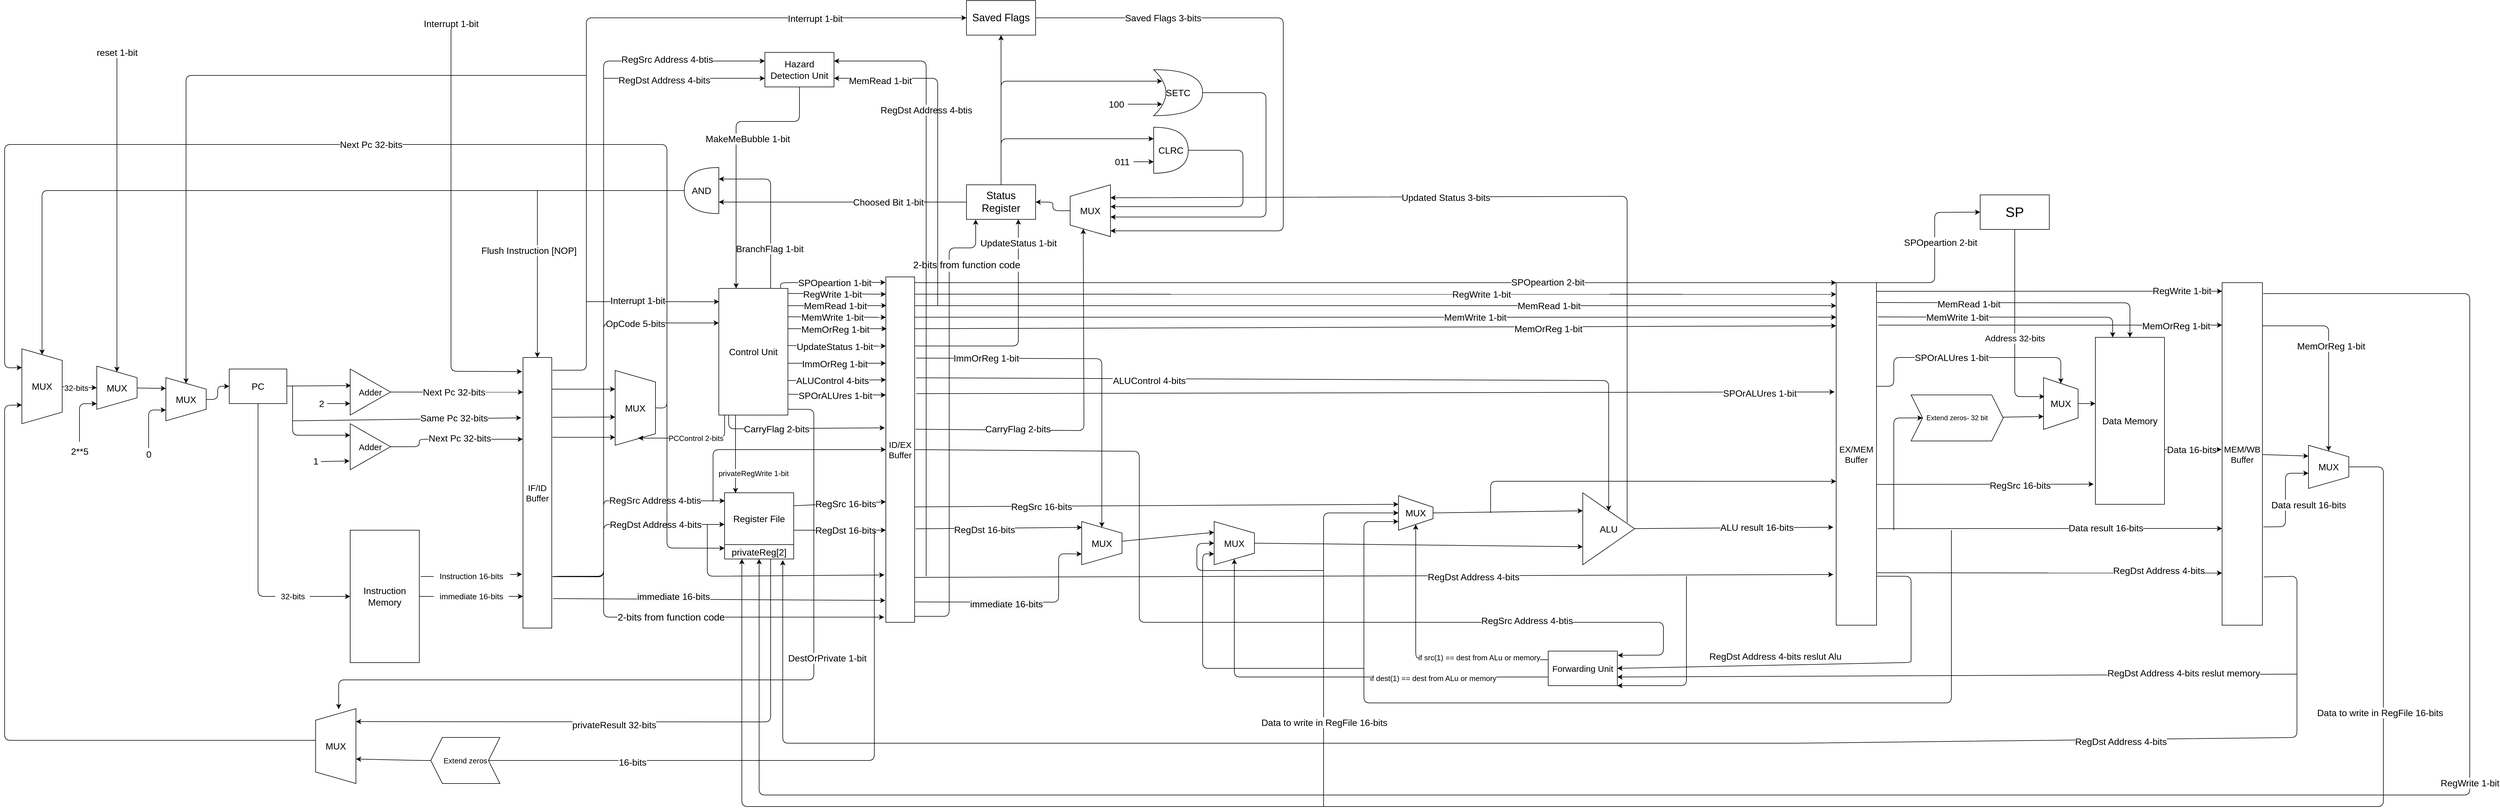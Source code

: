 <mxfile>
    <diagram id="QYowPjIThc93Avb0dmg9" name="Full design">
        <mxGraphModel dx="1950" dy="1732" grid="1" gridSize="10" guides="1" tooltips="1" connect="1" arrows="1" fold="1" page="1" pageScale="1" pageWidth="850" pageHeight="1100" math="0" shadow="0">
            <root>
                <mxCell id="0"/>
                <mxCell id="1" parent="0"/>
                <mxCell id="48" style="edgeStyle=none;html=1;fontSize=16;entryX=0;entryY=0.651;entryDx=0;entryDy=0;entryPerimeter=0;exitX=1;exitY=0.25;exitDx=0;exitDy=0;" parent="1" source="3" target="43" edge="1">
                    <mxGeometry relative="1" as="geometry">
                        <mxPoint x="800" y="260" as="targetPoint"/>
                    </mxGeometry>
                </mxCell>
                <mxCell id="49" value="RegSrc 16-bits" style="edgeLabel;html=1;align=center;verticalAlign=middle;resizable=0;points=[];fontSize=16;" parent="48" vertex="1" connectable="0">
                    <mxGeometry x="-0.179" y="-1" relative="1" as="geometry">
                        <mxPoint x="24" y="-2" as="offset"/>
                    </mxGeometry>
                </mxCell>
                <mxCell id="3" value="&lt;font style=&quot;font-size: 16px&quot;&gt;Register File&lt;/font&gt;" style="rounded=0;whiteSpace=wrap;html=1;" parent="1" vertex="1">
                    <mxGeometry x="530" y="215" width="120" height="90" as="geometry"/>
                </mxCell>
                <mxCell id="36" style="edgeStyle=none;html=1;entryX=0;entryY=0.5;entryDx=0;entryDy=0;fontSize=16;exitX=1.056;exitY=0.809;exitDx=0;exitDy=0;exitPerimeter=0;" parent="1" source="5" edge="1">
                    <mxGeometry relative="1" as="geometry">
                        <mxPoint x="520" y="-80" as="targetPoint"/>
                        <Array as="points">
                            <mxPoint x="320" y="360"/>
                            <mxPoint x="320" y="240"/>
                            <mxPoint x="320" y="-30"/>
                            <mxPoint x="320" y="-80"/>
                        </Array>
                    </mxGeometry>
                </mxCell>
                <mxCell id="37" value="OpCode 5-bits" style="edgeLabel;html=1;align=center;verticalAlign=middle;resizable=0;points=[];fontSize=16;" parent="36" vertex="1" connectable="0">
                    <mxGeometry x="0.744" y="-1" relative="1" as="geometry">
                        <mxPoint x="-52" as="offset"/>
                    </mxGeometry>
                </mxCell>
                <mxCell id="38" style="edgeStyle=none;html=1;entryX=0.003;entryY=0.156;entryDx=0;entryDy=0;entryPerimeter=0;fontSize=16;" parent="1" target="3" edge="1">
                    <mxGeometry relative="1" as="geometry">
                        <mxPoint x="240" y="360" as="sourcePoint"/>
                        <Array as="points">
                            <mxPoint x="320" y="360"/>
                            <mxPoint x="320" y="229"/>
                            <mxPoint x="330" y="229"/>
                            <mxPoint x="340" y="229"/>
                        </Array>
                    </mxGeometry>
                </mxCell>
                <mxCell id="39" value="RegSrc Address 4-btis" style="edgeLabel;html=1;align=center;verticalAlign=middle;resizable=0;points=[];fontSize=16;" parent="38" vertex="1" connectable="0">
                    <mxGeometry x="0.681" y="1" relative="1" as="geometry">
                        <mxPoint x="-54" as="offset"/>
                    </mxGeometry>
                </mxCell>
                <mxCell id="44" style="edgeStyle=none;html=1;fontSize=16;exitX=1.04;exitY=0.891;exitDx=0;exitDy=0;exitPerimeter=0;" parent="1" source="5" edge="1">
                    <mxGeometry relative="1" as="geometry">
                        <mxPoint x="809" y="402" as="targetPoint"/>
                    </mxGeometry>
                </mxCell>
                <mxCell id="45" value="&lt;span style=&quot;background-color: rgb(248 , 249 , 250)&quot;&gt;&lt;font style=&quot;font-size: 16px&quot;&gt;immediate 16-bits&lt;/font&gt;&lt;/span&gt;" style="edgeLabel;html=1;align=center;verticalAlign=middle;resizable=0;points=[];fontSize=16;" parent="44" vertex="1" connectable="0">
                    <mxGeometry x="-0.11" y="1" relative="1" as="geometry">
                        <mxPoint x="-48" y="-4" as="offset"/>
                    </mxGeometry>
                </mxCell>
                <mxCell id="72" style="edgeStyle=none;html=1;entryX=0;entryY=0.611;entryDx=0;entryDy=0;fontSize=16;exitX=1;exitY=0.81;exitDx=0;exitDy=0;exitPerimeter=0;entryPerimeter=0;" parent="1" source="5" target="3" edge="1">
                    <mxGeometry relative="1" as="geometry">
                        <Array as="points">
                            <mxPoint x="320" y="361"/>
                            <mxPoint x="320" y="270"/>
                        </Array>
                    </mxGeometry>
                </mxCell>
                <mxCell id="73" value="RegDst Address 4-bits" style="edgeLabel;html=1;align=center;verticalAlign=middle;resizable=0;points=[];fontSize=16;" parent="72" vertex="1" connectable="0">
                    <mxGeometry x="0.552" y="-2" relative="1" as="geometry">
                        <mxPoint x="-33" y="-2" as="offset"/>
                    </mxGeometry>
                </mxCell>
                <mxCell id="5" value="&lt;font style=&quot;font-size: 15px&quot;&gt;IF/ID&lt;br&gt;Buffer&lt;br&gt;&lt;/font&gt;" style="rounded=0;whiteSpace=wrap;html=1;" parent="1" vertex="1">
                    <mxGeometry x="180" y="-20" width="50" height="470" as="geometry"/>
                </mxCell>
                <mxCell id="11" style="edgeStyle=none;html=1;entryX=0;entryY=0.5;entryDx=0;entryDy=0;startArrow=none;" parent="1" source="12" target="10" edge="1">
                    <mxGeometry relative="1" as="geometry">
                        <Array as="points"/>
                    </mxGeometry>
                </mxCell>
                <mxCell id="26" style="edgeStyle=none;html=1;entryX=0.02;entryY=0.36;entryDx=0;entryDy=0;entryPerimeter=0;fontSize=15;" parent="1" source="9" target="25" edge="1">
                    <mxGeometry relative="1" as="geometry"/>
                </mxCell>
                <mxCell id="9" value="&lt;font style=&quot;font-size: 16px&quot;&gt;PC&lt;/font&gt;" style="rounded=0;whiteSpace=wrap;html=1;" parent="1" vertex="1">
                    <mxGeometry x="-330" width="100" height="60" as="geometry"/>
                </mxCell>
                <mxCell id="14" style="edgeStyle=none;html=1;fontSize=16;startArrow=none;" parent="1" source="15" edge="1">
                    <mxGeometry relative="1" as="geometry">
                        <mxPoint x="180" y="395" as="targetPoint"/>
                    </mxGeometry>
                </mxCell>
                <mxCell id="16" style="edgeStyle=none;html=1;fontSize=16;exitX=1.02;exitY=0.35;exitDx=0;exitDy=0;exitPerimeter=0;startArrow=none;entryX=-0.032;entryY=0.801;entryDx=0;entryDy=0;entryPerimeter=0;" parent="1" source="19" target="5" edge="1">
                    <mxGeometry relative="1" as="geometry">
                        <mxPoint x="180" y="361" as="targetPoint"/>
                    </mxGeometry>
                </mxCell>
                <mxCell id="10" value="&lt;font style=&quot;font-size: 16px&quot;&gt;Instruction Memory&lt;/font&gt;" style="rounded=0;whiteSpace=wrap;html=1;" parent="1" vertex="1">
                    <mxGeometry x="-120" y="280" width="120" height="230" as="geometry"/>
                </mxCell>
                <mxCell id="19" value="&lt;font style=&quot;font-size: 14px&quot;&gt;Instruction 16-bits&lt;br&gt;&lt;/font&gt;" style="text;html=1;resizable=0;autosize=1;align=center;verticalAlign=middle;points=[];fillColor=none;strokeColor=none;rounded=0;" parent="1" vertex="1">
                    <mxGeometry x="25" y="350" width="130" height="20" as="geometry"/>
                </mxCell>
                <mxCell id="21" value="" style="edgeStyle=none;html=1;fontSize=16;exitX=1.02;exitY=0.35;exitDx=0;exitDy=0;exitPerimeter=0;endArrow=none;" parent="1" source="10" target="19" edge="1">
                    <mxGeometry relative="1" as="geometry">
                        <mxPoint x="2.4" y="360.5" as="sourcePoint"/>
                        <mxPoint x="180" y="361" as="targetPoint"/>
                    </mxGeometry>
                </mxCell>
                <mxCell id="15" value="&lt;font style=&quot;font-size: 14px&quot;&gt;immediate 16-bits&lt;/font&gt;" style="text;html=1;resizable=0;autosize=1;align=center;verticalAlign=middle;points=[];fillColor=none;strokeColor=none;rounded=0;" parent="1" vertex="1">
                    <mxGeometry x="25" y="385" width="130" height="20" as="geometry"/>
                </mxCell>
                <mxCell id="22" value="" style="edgeStyle=none;html=1;fontSize=16;endArrow=none;" parent="1" source="10" target="15" edge="1">
                    <mxGeometry relative="1" as="geometry">
                        <mxPoint y="395" as="sourcePoint"/>
                        <mxPoint x="180" y="395" as="targetPoint"/>
                    </mxGeometry>
                </mxCell>
                <mxCell id="12" value="&lt;font style=&quot;font-size: 14px&quot;&gt;32-bits&lt;/font&gt;" style="text;html=1;resizable=0;autosize=1;align=center;verticalAlign=middle;points=[];fillColor=none;strokeColor=none;rounded=0;" parent="1" vertex="1">
                    <mxGeometry x="-250" y="385" width="60" height="20" as="geometry"/>
                </mxCell>
                <mxCell id="23" value="" style="edgeStyle=none;html=1;entryX=0;entryY=0.5;entryDx=0;entryDy=0;endArrow=none;" parent="1" source="9" target="12" edge="1">
                    <mxGeometry relative="1" as="geometry">
                        <Array as="points">
                            <mxPoint x="-280" y="395"/>
                        </Array>
                        <mxPoint x="-290" y="290" as="sourcePoint"/>
                        <mxPoint x="-120" y="395" as="targetPoint"/>
                    </mxGeometry>
                </mxCell>
                <mxCell id="29" style="edgeStyle=none;html=1;entryX=0;entryY=0.128;entryDx=0;entryDy=0;entryPerimeter=0;fontSize=16;" parent="1" source="25" target="5" edge="1">
                    <mxGeometry relative="1" as="geometry"/>
                </mxCell>
                <mxCell id="30" value="Next Pc 32-bits" style="edgeLabel;html=1;align=center;verticalAlign=middle;resizable=0;points=[];fontSize=16;" parent="29" vertex="1" connectable="0">
                    <mxGeometry x="-0.167" relative="1" as="geometry">
                        <mxPoint x="14" as="offset"/>
                    </mxGeometry>
                </mxCell>
                <mxCell id="25" value="Adder" style="triangle;whiteSpace=wrap;html=1;fontSize=15;" parent="1" vertex="1">
                    <mxGeometry x="-120" width="70" height="80" as="geometry"/>
                </mxCell>
                <mxCell id="28" style="edgeStyle=none;html=1;entryX=0;entryY=0.75;entryDx=0;entryDy=0;fontSize=15;" parent="1" source="27" target="25" edge="1">
                    <mxGeometry relative="1" as="geometry"/>
                </mxCell>
                <mxCell id="27" value="&lt;font style=&quot;font-size: 16px&quot;&gt;2&lt;/font&gt;" style="text;html=1;resizable=0;autosize=1;align=center;verticalAlign=middle;points=[];fillColor=none;strokeColor=none;rounded=0;fontSize=15;" parent="1" vertex="1">
                    <mxGeometry x="-180" y="50" width="20" height="20" as="geometry"/>
                </mxCell>
                <mxCell id="33" style="edgeStyle=none;html=1;fontSize=16;entryX=0.5;entryY=1;entryDx=0;entryDy=0;" parent="1" source="32" target="377" edge="1">
                    <mxGeometry relative="1" as="geometry">
                        <mxPoint x="-560" y="-80" as="targetPoint"/>
                    </mxGeometry>
                </mxCell>
                <mxCell id="34" value="&lt;font style=&quot;font-size: 14px&quot;&gt;32-bits&lt;/font&gt;" style="edgeLabel;html=1;align=center;verticalAlign=middle;resizable=0;points=[];fontSize=16;" parent="33" vertex="1" connectable="0">
                    <mxGeometry x="-0.299" y="-1" relative="1" as="geometry">
                        <mxPoint x="3" y="-1" as="offset"/>
                    </mxGeometry>
                </mxCell>
                <mxCell id="32" value="MUX" style="shape=trapezoid;perimeter=trapezoidPerimeter;whiteSpace=wrap;html=1;fixedSize=1;fontSize=16;direction=south;" parent="1" vertex="1">
                    <mxGeometry x="-690" y="-35" width="70" height="130" as="geometry"/>
                </mxCell>
                <mxCell id="76" style="edgeStyle=none;html=1;fontSize=16;exitX=1.048;exitY=0.657;exitDx=0;exitDy=0;exitPerimeter=0;entryX=0.25;entryY=1;entryDx=0;entryDy=0;" parent="1" target="235" edge="1">
                    <mxGeometry relative="1" as="geometry">
                        <mxPoint x="860.0" y="239.445" as="sourcePoint"/>
                        <mxPoint x="1060" y="239.53" as="targetPoint"/>
                    </mxGeometry>
                </mxCell>
                <mxCell id="77" value="RegSrc 16-bits" style="edgeLabel;html=1;align=center;verticalAlign=middle;resizable=0;points=[];fontSize=16;" parent="76" vertex="1" connectable="0">
                    <mxGeometry x="-0.222" y="-1" relative="1" as="geometry">
                        <mxPoint x="-107" as="offset"/>
                    </mxGeometry>
                </mxCell>
                <mxCell id="85" style="edgeStyle=none;html=1;entryX=0.135;entryY=0.992;entryDx=0;entryDy=0;fontSize=16;exitX=1.08;exitY=0.727;exitDx=0;exitDy=0;exitPerimeter=0;entryPerimeter=0;" parent="1" target="83" edge="1">
                    <mxGeometry relative="1" as="geometry">
                        <mxPoint x="861.6" y="277.565" as="sourcePoint"/>
                    </mxGeometry>
                </mxCell>
                <mxCell id="86" value="RegDst 16-bits" style="edgeLabel;html=1;align=center;verticalAlign=middle;resizable=0;points=[];fontSize=16;" parent="85" vertex="1" connectable="0">
                    <mxGeometry x="-0.185" y="-1" relative="1" as="geometry">
                        <mxPoint x="1" y="1" as="offset"/>
                    </mxGeometry>
                </mxCell>
                <mxCell id="231" style="edgeStyle=none;html=1;entryX=0;entryY=0.5;entryDx=0;entryDy=0;" parent="1" target="43" edge="1">
                    <mxGeometry relative="1" as="geometry">
                        <mxPoint x="770" y="140" as="targetPoint"/>
                        <mxPoint x="510" y="230" as="sourcePoint"/>
                        <Array as="points">
                            <mxPoint x="510" y="140"/>
                        </Array>
                    </mxGeometry>
                </mxCell>
                <mxCell id="232" style="edgeStyle=none;html=1;exitX=1;exitY=0.5;exitDx=0;exitDy=0;entryX=1.006;entryY=0.122;entryDx=0;entryDy=0;entryPerimeter=0;" parent="1" source="43" target="227" edge="1">
                    <mxGeometry relative="1" as="geometry">
                        <Array as="points">
                            <mxPoint x="1250" y="143"/>
                            <mxPoint x="1250" y="440"/>
                            <mxPoint x="1580" y="440"/>
                            <mxPoint x="2160" y="440"/>
                            <mxPoint x="2160" y="497"/>
                        </Array>
                    </mxGeometry>
                </mxCell>
                <mxCell id="233" value="&lt;span style=&quot;font-size: 16px&quot;&gt;RegSrc Address 4-btis&lt;/span&gt;" style="edgeLabel;html=1;align=center;verticalAlign=middle;resizable=0;points=[];" parent="232" vertex="1" connectable="0">
                    <mxGeometry x="0.569" y="3" relative="1" as="geometry">
                        <mxPoint as="offset"/>
                    </mxGeometry>
                </mxCell>
                <mxCell id="43" value="&lt;font style=&quot;font-size: 15px&quot;&gt;ID/EX&lt;br&gt;Buffer&lt;br&gt;&lt;/font&gt;" style="rounded=0;whiteSpace=wrap;html=1;" parent="1" vertex="1">
                    <mxGeometry x="810" y="-160" width="50" height="600" as="geometry"/>
                </mxCell>
                <mxCell id="52" style="edgeStyle=none;html=1;fontSize=16;entryX=-0.072;entryY=0.118;entryDx=0;entryDy=0;entryPerimeter=0;exitX=0.995;exitY=0.04;exitDx=0;exitDy=0;exitPerimeter=0;" parent="1" source="62" edge="1">
                    <mxGeometry relative="1" as="geometry">
                        <mxPoint x="810.0" y="-129.85" as="targetPoint"/>
                        <mxPoint x="644" y="-130" as="sourcePoint"/>
                    </mxGeometry>
                </mxCell>
                <mxCell id="53" value="RegWrite 1-bit" style="edgeLabel;html=1;align=center;verticalAlign=middle;resizable=0;points=[];fontSize=16;" parent="52" vertex="1" connectable="0">
                    <mxGeometry x="-0.316" relative="1" as="geometry">
                        <mxPoint x="19" as="offset"/>
                    </mxGeometry>
                </mxCell>
                <mxCell id="54" style="edgeStyle=none;html=1;fontSize=16;entryX=0.019;entryY=0.083;entryDx=0;entryDy=0;entryPerimeter=0;" parent="1" target="43" edge="1">
                    <mxGeometry relative="1" as="geometry">
                        <mxPoint x="806.4" y="-109.85" as="targetPoint"/>
                        <mxPoint x="640" y="-110.004" as="sourcePoint"/>
                    </mxGeometry>
                </mxCell>
                <mxCell id="55" value="MemRead&amp;nbsp;1-bit" style="edgeLabel;html=1;align=center;verticalAlign=middle;resizable=0;points=[];fontSize=16;" parent="54" vertex="1" connectable="0">
                    <mxGeometry x="-0.316" relative="1" as="geometry">
                        <mxPoint x="23" as="offset"/>
                    </mxGeometry>
                </mxCell>
                <mxCell id="56" style="edgeStyle=none;html=1;fontSize=16;entryX=-0.072;entryY=0.118;entryDx=0;entryDy=0;entryPerimeter=0;exitX=0.992;exitY=0.224;exitDx=0;exitDy=0;exitPerimeter=0;" parent="1" source="62" edge="1">
                    <mxGeometry relative="1" as="geometry">
                        <mxPoint x="810.0" y="-89.85" as="targetPoint"/>
                        <mxPoint x="644" y="-90" as="sourcePoint"/>
                    </mxGeometry>
                </mxCell>
                <mxCell id="57" value="MemWrite&amp;nbsp;1-bit" style="edgeLabel;html=1;align=center;verticalAlign=middle;resizable=0;points=[];fontSize=16;" parent="56" vertex="1" connectable="0">
                    <mxGeometry x="-0.316" relative="1" as="geometry">
                        <mxPoint x="19" as="offset"/>
                    </mxGeometry>
                </mxCell>
                <mxCell id="318" style="edgeStyle=none;html=1;entryX=-0.036;entryY=0.437;entryDx=0;entryDy=0;entryPerimeter=0;fontSize=16;exitX=0.143;exitY=1.001;exitDx=0;exitDy=0;exitPerimeter=0;" parent="1" source="62" target="43" edge="1">
                    <mxGeometry relative="1" as="geometry">
                        <Array as="points">
                            <mxPoint x="537" y="104"/>
                        </Array>
                    </mxGeometry>
                </mxCell>
                <mxCell id="320" value="CarryFlag 2-bits" style="edgeLabel;html=1;align=center;verticalAlign=middle;resizable=0;points=[];fontSize=16;" parent="318" vertex="1" connectable="0">
                    <mxGeometry x="0.408" y="1" relative="1" as="geometry">
                        <mxPoint x="-101" y="2" as="offset"/>
                    </mxGeometry>
                </mxCell>
                <mxCell id="62" value="Control Unit" style="rounded=0;whiteSpace=wrap;html=1;fontSize=16;" parent="1" vertex="1">
                    <mxGeometry x="520" y="-140" width="120" height="220" as="geometry"/>
                </mxCell>
                <mxCell id="63" style="edgeStyle=none;html=1;fontSize=16;entryX=0.004;entryY=0.298;entryDx=0;entryDy=0;entryPerimeter=0;" parent="1" target="43" edge="1">
                    <mxGeometry relative="1" as="geometry">
                        <mxPoint x="806.4" y="20.15" as="targetPoint"/>
                        <mxPoint x="640" y="19.996" as="sourcePoint"/>
                    </mxGeometry>
                </mxCell>
                <mxCell id="64" value="ALUControl 4-bits" style="edgeLabel;html=1;align=center;verticalAlign=middle;resizable=0;points=[];fontSize=16;" parent="63" vertex="1" connectable="0">
                    <mxGeometry x="-0.316" relative="1" as="geometry">
                        <mxPoint x="19" as="offset"/>
                    </mxGeometry>
                </mxCell>
                <mxCell id="104" style="edgeStyle=none;html=1;entryX=0;entryY=0.25;entryDx=0;entryDy=0;entryPerimeter=0;fontSize=16;" parent="1" source="65" target="103" edge="1">
                    <mxGeometry relative="1" as="geometry"/>
                </mxCell>
                <mxCell id="106" value="Choosed Bit 1-bit" style="edgeLabel;html=1;align=center;verticalAlign=middle;resizable=0;points=[];fontSize=16;" parent="104" vertex="1" connectable="0">
                    <mxGeometry x="-0.275" relative="1" as="geometry">
                        <mxPoint x="20" as="offset"/>
                    </mxGeometry>
                </mxCell>
                <mxCell id="309" style="edgeStyle=none;html=1;entryX=0.175;entryY=0.25;entryDx=0;entryDy=0;entryPerimeter=0;fontSize=16;" parent="1" source="65" target="307" edge="1">
                    <mxGeometry relative="1" as="geometry">
                        <Array as="points">
                            <mxPoint x="1010" y="-500"/>
                        </Array>
                    </mxGeometry>
                </mxCell>
                <mxCell id="310" style="edgeStyle=none;html=1;entryX=0;entryY=0.25;entryDx=0;entryDy=0;entryPerimeter=0;fontSize=16;" parent="1" source="65" target="308" edge="1">
                    <mxGeometry relative="1" as="geometry">
                        <Array as="points">
                            <mxPoint x="1010" y="-400"/>
                        </Array>
                    </mxGeometry>
                </mxCell>
                <mxCell id="342" style="edgeStyle=none;html=1;entryX=0.5;entryY=1;entryDx=0;entryDy=0;exitX=0.5;exitY=0;exitDx=0;exitDy=0;" parent="1" source="65" target="341" edge="1">
                    <mxGeometry relative="1" as="geometry"/>
                </mxCell>
                <mxCell id="65" value="&lt;font style=&quot;font-size: 18px&quot;&gt;Status Register&lt;/font&gt;" style="rounded=0;whiteSpace=wrap;html=1;fontSize=16;" parent="1" vertex="1">
                    <mxGeometry x="950" y="-320" width="120" height="60" as="geometry"/>
                </mxCell>
                <mxCell id="68" style="edgeStyle=none;html=1;fontSize=16;entryX=0.026;entryY=0.15;entryDx=0;entryDy=0;entryPerimeter=0;" parent="1" target="43" edge="1">
                    <mxGeometry relative="1" as="geometry">
                        <mxPoint x="806.4" y="-69.85" as="targetPoint"/>
                        <mxPoint x="640" y="-70.004" as="sourcePoint"/>
                    </mxGeometry>
                </mxCell>
                <mxCell id="69" value="MemOrReg 1-bit" style="edgeLabel;html=1;align=center;verticalAlign=middle;resizable=0;points=[];fontSize=16;" parent="68" vertex="1" connectable="0">
                    <mxGeometry x="-0.316" relative="1" as="geometry">
                        <mxPoint x="23" y="1" as="offset"/>
                    </mxGeometry>
                </mxCell>
                <mxCell id="70" style="edgeStyle=none;html=1;fontSize=16;entryX=0;entryY=0.25;entryDx=0;entryDy=0;" parent="1" target="43" edge="1">
                    <mxGeometry relative="1" as="geometry">
                        <mxPoint x="806.4" y="-9.85" as="targetPoint"/>
                        <mxPoint x="640" y="-10.004" as="sourcePoint"/>
                    </mxGeometry>
                </mxCell>
                <mxCell id="71" value="ImmOrReg 1-bit" style="edgeLabel;html=1;align=center;verticalAlign=middle;resizable=0;points=[];fontSize=16;" parent="70" vertex="1" connectable="0">
                    <mxGeometry x="-0.316" relative="1" as="geometry">
                        <mxPoint x="23" y="1" as="offset"/>
                    </mxGeometry>
                </mxCell>
                <mxCell id="184" style="edgeStyle=none;html=1;entryX=-0.071;entryY=0.714;entryDx=0;entryDy=0;entryPerimeter=0;fontSize=16;" parent="1" source="74" target="169" edge="1">
                    <mxGeometry relative="1" as="geometry"/>
                </mxCell>
                <mxCell id="220" value="ALU result 16-bits" style="edgeLabel;html=1;align=center;verticalAlign=middle;resizable=0;points=[];fontSize=16;" parent="184" vertex="1" connectable="0">
                    <mxGeometry x="0.23" y="1" relative="1" as="geometry">
                        <mxPoint as="offset"/>
                    </mxGeometry>
                </mxCell>
                <mxCell id="74" value="ALU" style="triangle;whiteSpace=wrap;html=1;fontSize=16;" parent="1" vertex="1">
                    <mxGeometry x="2020" y="215" width="90" height="125" as="geometry"/>
                </mxCell>
                <mxCell id="80" value="" style="endArrow=classic;html=1;fontSize=16;entryX=-0.052;entryY=0.863;entryDx=0;entryDy=0;entryPerimeter=0;" parent="1" target="43" edge="1">
                    <mxGeometry width="50" height="50" relative="1" as="geometry">
                        <mxPoint x="500" y="270" as="sourcePoint"/>
                        <mxPoint x="640" y="280" as="targetPoint"/>
                        <Array as="points">
                            <mxPoint x="500" y="360"/>
                        </Array>
                    </mxGeometry>
                </mxCell>
                <mxCell id="81" style="edgeStyle=none;html=1;fontSize=16;entryX=0;entryY=0.651;entryDx=0;entryDy=0;entryPerimeter=0;" parent="1" edge="1">
                    <mxGeometry relative="1" as="geometry">
                        <mxPoint x="650" y="280" as="sourcePoint"/>
                        <mxPoint x="810" y="280.005" as="targetPoint"/>
                    </mxGeometry>
                </mxCell>
                <mxCell id="82" value="RegDst 16-bits" style="edgeLabel;html=1;align=center;verticalAlign=middle;resizable=0;points=[];fontSize=16;" parent="81" vertex="1" connectable="0">
                    <mxGeometry x="-0.179" y="-1" relative="1" as="geometry">
                        <mxPoint x="24" y="-1" as="offset"/>
                    </mxGeometry>
                </mxCell>
                <mxCell id="84" value="" style="edgeStyle=none;html=1;fontSize=16;entryX=0;entryY=0.75;entryDx=0;entryDy=0;startArrow=none;exitX=0.5;exitY=0;exitDx=0;exitDy=0;" parent="1" source="250" target="74" edge="1">
                    <mxGeometry relative="1" as="geometry">
                        <mxPoint x="1277.6" y="330" as="targetPoint"/>
                        <mxPoint x="1410" y="303" as="sourcePoint"/>
                    </mxGeometry>
                </mxCell>
                <mxCell id="356" style="edgeStyle=none;html=1;entryX=0.25;entryY=1;entryDx=0;entryDy=0;fontSize=12;" parent="1" source="83" target="250" edge="1">
                    <mxGeometry relative="1" as="geometry"/>
                </mxCell>
                <mxCell id="83" value="MUX" style="shape=trapezoid;perimeter=trapezoidPerimeter;whiteSpace=wrap;html=1;fixedSize=1;fontSize=16;direction=south;" parent="1" vertex="1">
                    <mxGeometry x="1150" y="265" width="70" height="75" as="geometry"/>
                </mxCell>
                <mxCell id="97" value="" style="endArrow=classic;html=1;fontSize=16;exitX=1.048;exitY=0.292;exitDx=0;exitDy=0;exitPerimeter=0;entryX=0.5;entryY=0;entryDx=0;entryDy=0;" parent="1" source="43" target="74" edge="1">
                    <mxGeometry width="50" height="50" relative="1" as="geometry">
                        <mxPoint x="940" y="140" as="sourcePoint"/>
                        <mxPoint x="990" y="90" as="targetPoint"/>
                        <Array as="points">
                            <mxPoint x="2065" y="20"/>
                        </Array>
                    </mxGeometry>
                </mxCell>
                <mxCell id="98" value="ALUControl 4-bits" style="edgeLabel;html=1;align=center;verticalAlign=middle;resizable=0;points=[];fontSize=16;" parent="97" vertex="1" connectable="0">
                    <mxGeometry x="-0.448" y="-3" relative="1" as="geometry">
                        <mxPoint x="10" as="offset"/>
                    </mxGeometry>
                </mxCell>
                <mxCell id="99" value="" style="endArrow=classic;html=1;fontSize=16;exitX=1.048;exitY=0.235;exitDx=0;exitDy=0;exitPerimeter=0;entryX=0;entryY=0.5;entryDx=0;entryDy=0;" parent="1" source="43" target="83" edge="1">
                    <mxGeometry width="50" height="50" relative="1" as="geometry">
                        <mxPoint x="1020" y="130" as="sourcePoint"/>
                        <mxPoint x="1130" y="-10" as="targetPoint"/>
                        <Array as="points">
                            <mxPoint x="1185" y="-18"/>
                        </Array>
                    </mxGeometry>
                </mxCell>
                <mxCell id="101" value="ImmOrReg 1-bit" style="edgeLabel;html=1;align=center;verticalAlign=middle;resizable=0;points=[];fontSize=16;" parent="99" vertex="1" connectable="0">
                    <mxGeometry x="-0.607" y="1" relative="1" as="geometry">
                        <mxPoint as="offset"/>
                    </mxGeometry>
                </mxCell>
                <mxCell id="105" style="edgeStyle=none;html=1;fontSize=16;entryX=0;entryY=0.5;entryDx=0;entryDy=0;exitX=1;exitY=0.5;exitDx=0;exitDy=0;exitPerimeter=0;" parent="1" source="103" target="32" edge="1">
                    <mxGeometry relative="1" as="geometry">
                        <mxPoint x="940" y="-310" as="targetPoint"/>
                        <mxPoint x="770" y="-470" as="sourcePoint"/>
                        <Array as="points">
                            <mxPoint x="350" y="-310"/>
                            <mxPoint x="-535" y="-310"/>
                            <mxPoint x="-655" y="-310"/>
                        </Array>
                    </mxGeometry>
                </mxCell>
                <mxCell id="103" value="AND" style="shape=or;whiteSpace=wrap;html=1;fontSize=16;direction=west;" parent="1" vertex="1">
                    <mxGeometry x="460" y="-350" width="60" height="80" as="geometry"/>
                </mxCell>
                <mxCell id="113" value="" style="endArrow=classic;html=1;fontSize=16;exitX=0.75;exitY=0;exitDx=0;exitDy=0;entryX=0;entryY=0.75;entryDx=0;entryDy=0;entryPerimeter=0;" parent="1" source="62" target="103" edge="1">
                    <mxGeometry width="50" height="50" relative="1" as="geometry">
                        <mxPoint x="370" y="-130" as="sourcePoint"/>
                        <mxPoint x="420" y="-180" as="targetPoint"/>
                        <Array as="points">
                            <mxPoint x="610" y="-330"/>
                        </Array>
                    </mxGeometry>
                </mxCell>
                <mxCell id="114" value="BranchFlag 1-bit" style="edgeLabel;html=1;align=center;verticalAlign=middle;resizable=0;points=[];fontSize=16;" parent="113" vertex="1" connectable="0">
                    <mxGeometry x="-0.503" y="2" relative="1" as="geometry">
                        <mxPoint as="offset"/>
                    </mxGeometry>
                </mxCell>
                <mxCell id="119" value="" style="endArrow=classic;html=1;fontSize=16;exitX=0.856;exitY=0.415;exitDx=0;exitDy=0;exitPerimeter=0;entryX=0.75;entryY=1;entryDx=0;entryDy=0;" parent="1" source="74" target="303" edge="1">
                    <mxGeometry width="50" height="50" relative="1" as="geometry">
                        <mxPoint x="940" y="-70" as="sourcePoint"/>
                        <mxPoint x="1230" y="-295" as="targetPoint"/>
                        <Array as="points">
                            <mxPoint x="2097" y="-300"/>
                        </Array>
                    </mxGeometry>
                </mxCell>
                <mxCell id="120" value="Updated Status 3-bits" style="edgeLabel;html=1;align=center;verticalAlign=middle;resizable=0;points=[];fontSize=16;" parent="119" vertex="1" connectable="0">
                    <mxGeometry x="0.416" y="-2" relative="1" as="geometry">
                        <mxPoint x="154" y="2" as="offset"/>
                    </mxGeometry>
                </mxCell>
                <mxCell id="124" style="edgeStyle=none;html=1;fontSize=16;entryX=-0.072;entryY=0.118;entryDx=0;entryDy=0;entryPerimeter=0;exitX=0.998;exitY=0.451;exitDx=0;exitDy=0;exitPerimeter=0;" parent="1" source="62" edge="1">
                    <mxGeometry relative="1" as="geometry">
                        <mxPoint x="810.0" y="-39.85" as="targetPoint"/>
                        <mxPoint x="643.6" y="-40.004" as="sourcePoint"/>
                    </mxGeometry>
                </mxCell>
                <mxCell id="125" value="UpdateStatus 1-bit" style="edgeLabel;html=1;align=center;verticalAlign=middle;resizable=0;points=[];fontSize=16;" parent="124" vertex="1" connectable="0">
                    <mxGeometry x="-0.316" relative="1" as="geometry">
                        <mxPoint x="23" y="1" as="offset"/>
                    </mxGeometry>
                </mxCell>
                <mxCell id="126" value="" style="endArrow=classic;html=1;fontSize=16;entryX=0.75;entryY=1;entryDx=0;entryDy=0;exitX=1;exitY=0.2;exitDx=0;exitDy=0;exitPerimeter=0;" parent="1" source="43" target="65" edge="1">
                    <mxGeometry width="50" height="50" relative="1" as="geometry">
                        <mxPoint x="860" y="-45" as="sourcePoint"/>
                        <mxPoint x="1232.6" y="-230" as="targetPoint"/>
                        <Array as="points">
                            <mxPoint x="1040" y="-40"/>
                        </Array>
                    </mxGeometry>
                </mxCell>
                <mxCell id="127" value="UpdateStatus 1-bit" style="edgeLabel;html=1;align=center;verticalAlign=middle;resizable=0;points=[];fontSize=16;" parent="126" vertex="1" connectable="0">
                    <mxGeometry x="0.555" relative="1" as="geometry">
                        <mxPoint y="-48" as="offset"/>
                    </mxGeometry>
                </mxCell>
                <mxCell id="145" style="edgeStyle=none;html=1;exitX=1;exitY=0.5;exitDx=0;exitDy=0;entryX=0.25;entryY=1;entryDx=0;entryDy=0;" parent="1" source="128" edge="1">
                    <mxGeometry relative="1" as="geometry">
                        <Array as="points">
                            <mxPoint y="680"/>
                        </Array>
                        <mxPoint x="-110" y="677.5" as="targetPoint"/>
                    </mxGeometry>
                </mxCell>
                <mxCell id="128" value="&lt;font style=&quot;font-size: 13px&quot;&gt;Extend zeros&lt;/font&gt;" style="shape=step;perimeter=stepPerimeter;whiteSpace=wrap;html=1;fixedSize=1;direction=west;" parent="1" vertex="1">
                    <mxGeometry x="20" y="640" width="120" height="80" as="geometry"/>
                </mxCell>
                <mxCell id="129" value="" style="endArrow=none;html=1;fontSize=16;entryX=0;entryY=0.5;entryDx=0;entryDy=0;" parent="1" target="128" edge="1">
                    <mxGeometry width="50" height="50" relative="1" as="geometry">
                        <mxPoint x="790" y="280" as="sourcePoint"/>
                        <mxPoint x="-512.66" y="70.04" as="targetPoint"/>
                        <Array as="points">
                            <mxPoint x="790" y="640"/>
                            <mxPoint x="790" y="680"/>
                        </Array>
                    </mxGeometry>
                </mxCell>
                <mxCell id="130" value="16-bits" style="edgeLabel;html=1;align=center;verticalAlign=middle;resizable=0;points=[];fontSize=16;" parent="129" connectable="0" vertex="1">
                    <mxGeometry x="0.531" y="3" relative="1" as="geometry">
                        <mxPoint x="-1" as="offset"/>
                    </mxGeometry>
                </mxCell>
                <mxCell id="144" style="edgeStyle=none;html=1;exitX=0.5;exitY=0;exitDx=0;exitDy=0;entryX=0.75;entryY=1;entryDx=0;entryDy=0;" parent="1" target="32" edge="1">
                    <mxGeometry relative="1" as="geometry">
                        <Array as="points">
                            <mxPoint x="-720" y="645"/>
                            <mxPoint x="-720" y="63"/>
                        </Array>
                        <mxPoint x="-180" y="645" as="sourcePoint"/>
                    </mxGeometry>
                </mxCell>
                <mxCell id="151" style="edgeStyle=none;html=1;entryX=0.75;entryY=1;entryDx=0;entryDy=0;" parent="1" edge="1">
                    <mxGeometry relative="1" as="geometry">
                        <Array as="points">
                            <mxPoint x="610" y="613"/>
                        </Array>
                        <mxPoint x="610" y="330" as="sourcePoint"/>
                        <mxPoint x="-110" y="612.5" as="targetPoint"/>
                    </mxGeometry>
                </mxCell>
                <mxCell id="221" value="privateResult 32-bits" style="edgeLabel;html=1;align=center;verticalAlign=middle;resizable=0;points=[];fontSize=16;" parent="151" vertex="1" connectable="0">
                    <mxGeometry x="0.106" y="5" relative="1" as="geometry">
                        <mxPoint x="-1" as="offset"/>
                    </mxGeometry>
                </mxCell>
                <mxCell id="150" value="&lt;font style=&quot;font-size: 16px&quot;&gt;privateReg[2]&lt;/font&gt;" style="rounded=0;whiteSpace=wrap;html=1;" parent="1" vertex="1">
                    <mxGeometry x="530" y="305" width="120" height="25" as="geometry"/>
                </mxCell>
                <mxCell id="153" style="edgeStyle=none;html=1;fontSize=16;entryX=1;entryY=0.5;entryDx=0;entryDy=0;" parent="1" edge="1">
                    <mxGeometry relative="1" as="geometry">
                        <mxPoint x="-140" y="590.76" as="targetPoint"/>
                        <mxPoint x="640" y="70" as="sourcePoint"/>
                        <Array as="points">
                            <mxPoint x="685" y="70"/>
                            <mxPoint x="685" y="540"/>
                            <mxPoint x="-140" y="540"/>
                        </Array>
                    </mxGeometry>
                </mxCell>
                <mxCell id="154" value="DestOrPrivate 1-bit" style="edgeLabel;html=1;align=center;verticalAlign=middle;resizable=0;points=[];fontSize=16;" parent="153" connectable="0" vertex="1">
                    <mxGeometry x="-0.316" relative="1" as="geometry">
                        <mxPoint x="23" y="1" as="offset"/>
                    </mxGeometry>
                </mxCell>
                <mxCell id="167" value="MUX" style="shape=trapezoid;perimeter=trapezoidPerimeter;whiteSpace=wrap;html=1;fixedSize=1;fontSize=16;direction=north;" parent="1" vertex="1">
                    <mxGeometry x="-180" y="590" width="70" height="130" as="geometry"/>
                </mxCell>
                <mxCell id="169" value="&lt;font style=&quot;font-size: 15px&quot;&gt;EX/MEM&lt;br&gt;Buffer&lt;br&gt;&lt;/font&gt;" style="rounded=0;whiteSpace=wrap;html=1;" parent="1" vertex="1">
                    <mxGeometry x="2460" y="-150" width="70" height="595" as="geometry"/>
                </mxCell>
                <mxCell id="211" style="edgeStyle=none;html=1;entryX=0.25;entryY=1;entryDx=0;entryDy=0;fontSize=16;" parent="1" source="170" target="203" edge="1">
                    <mxGeometry relative="1" as="geometry"/>
                </mxCell>
                <mxCell id="170" value="&lt;font style=&quot;font-size: 15px&quot;&gt;MEM/WB&lt;br&gt;Buffer&lt;br&gt;&lt;/font&gt;" style="rounded=0;whiteSpace=wrap;html=1;" parent="1" vertex="1">
                    <mxGeometry x="3130" y="-150" width="70" height="595" as="geometry"/>
                </mxCell>
                <mxCell id="174" style="edgeStyle=none;html=1;fontSize=16;entryX=0;entryY=0.034;entryDx=0;entryDy=0;entryPerimeter=0;" parent="1" target="169" edge="1">
                    <mxGeometry relative="1" as="geometry">
                        <mxPoint x="1026" y="-129.85" as="targetPoint"/>
                        <mxPoint x="860" y="-130" as="sourcePoint"/>
                    </mxGeometry>
                </mxCell>
                <mxCell id="175" value="RegWrite 1-bit" style="edgeLabel;html=1;align=center;verticalAlign=middle;resizable=0;points=[];fontSize=16;" parent="174" vertex="1" connectable="0">
                    <mxGeometry x="-0.316" relative="1" as="geometry">
                        <mxPoint x="437" as="offset"/>
                    </mxGeometry>
                </mxCell>
                <mxCell id="176" style="edgeStyle=none;html=1;fontSize=16;" parent="1" edge="1">
                    <mxGeometry relative="1" as="geometry">
                        <mxPoint x="2460" y="-110" as="targetPoint"/>
                        <mxPoint x="860" y="-110.004" as="sourcePoint"/>
                    </mxGeometry>
                </mxCell>
                <mxCell id="177" value="MemRead&amp;nbsp;1-bit" style="edgeLabel;html=1;align=center;verticalAlign=middle;resizable=0;points=[];fontSize=16;" parent="176" vertex="1" connectable="0">
                    <mxGeometry x="-0.316" relative="1" as="geometry">
                        <mxPoint x="554" as="offset"/>
                    </mxGeometry>
                </mxCell>
                <mxCell id="179" style="edgeStyle=none;html=1;fontSize=16;" parent="1" edge="1">
                    <mxGeometry relative="1" as="geometry">
                        <mxPoint x="2460" y="-90" as="targetPoint"/>
                        <mxPoint x="860" y="-90.0" as="sourcePoint"/>
                    </mxGeometry>
                </mxCell>
                <mxCell id="180" value="MemWrite&amp;nbsp;1-bit" style="edgeLabel;html=1;align=center;verticalAlign=middle;resizable=0;points=[];fontSize=16;" parent="179" vertex="1" connectable="0">
                    <mxGeometry x="-0.316" relative="1" as="geometry">
                        <mxPoint x="426" as="offset"/>
                    </mxGeometry>
                </mxCell>
                <mxCell id="181" style="edgeStyle=none;html=1;fontSize=16;entryX=0;entryY=0.126;entryDx=0;entryDy=0;entryPerimeter=0;" parent="1" target="169" edge="1">
                    <mxGeometry relative="1" as="geometry">
                        <mxPoint x="1026.4" y="-69.85" as="targetPoint"/>
                        <mxPoint x="860" y="-70.004" as="sourcePoint"/>
                    </mxGeometry>
                </mxCell>
                <mxCell id="182" value="MemOrReg 1-bit" style="edgeLabel;html=1;align=center;verticalAlign=middle;resizable=0;points=[];fontSize=16;" parent="181" vertex="1" connectable="0">
                    <mxGeometry x="-0.316" relative="1" as="geometry">
                        <mxPoint x="553" y="1" as="offset"/>
                    </mxGeometry>
                </mxCell>
                <mxCell id="208" style="edgeStyle=none;html=1;entryX=-0.014;entryY=0.487;entryDx=0;entryDy=0;entryPerimeter=0;fontSize=16;" parent="1" target="170" edge="1">
                    <mxGeometry relative="1" as="geometry">
                        <mxPoint x="3030" y="140" as="sourcePoint"/>
                    </mxGeometry>
                </mxCell>
                <mxCell id="210" value="Data 16-bits" style="edgeLabel;html=1;align=center;verticalAlign=middle;resizable=0;points=[];fontSize=16;" parent="208" vertex="1" connectable="0">
                    <mxGeometry x="-0.253" y="1" relative="1" as="geometry">
                        <mxPoint x="10" y="1" as="offset"/>
                    </mxGeometry>
                </mxCell>
                <mxCell id="183" value="&lt;font style=&quot;font-size: 16px&quot;&gt;Data Memory&lt;/font&gt;" style="rounded=0;whiteSpace=wrap;html=1;fontSize=13;" parent="1" vertex="1">
                    <mxGeometry x="2910" y="-55.0" width="120" height="290" as="geometry"/>
                </mxCell>
                <mxCell id="186" style="edgeStyle=none;html=1;fontSize=16;entryX=-0.071;entryY=0.852;entryDx=0;entryDy=0;entryPerimeter=0;" parent="1" target="169" edge="1">
                    <mxGeometry relative="1" as="geometry">
                        <mxPoint x="1016.4" y="359.53" as="targetPoint"/>
                        <mxPoint x="860" y="362" as="sourcePoint"/>
                    </mxGeometry>
                </mxCell>
                <mxCell id="187" value="RegDst Address 4-bits" style="edgeLabel;html=1;align=center;verticalAlign=middle;resizable=0;points=[];fontSize=16;" parent="186" vertex="1" connectable="0">
                    <mxGeometry x="-0.316" relative="1" as="geometry">
                        <mxPoint x="424" as="offset"/>
                    </mxGeometry>
                </mxCell>
                <mxCell id="190" value="" style="endArrow=classic;html=1;fontSize=16;exitX=1.02;exitY=0.941;exitDx=0;exitDy=0;exitPerimeter=0;entryX=0.75;entryY=1;entryDx=0;entryDy=0;" parent="1" source="43" target="83" edge="1">
                    <mxGeometry width="50" height="50" relative="1" as="geometry">
                        <mxPoint x="970" y="150" as="sourcePoint"/>
                        <mxPoint x="1020" y="100" as="targetPoint"/>
                        <Array as="points">
                            <mxPoint x="1110" y="405"/>
                            <mxPoint x="1110" y="321"/>
                        </Array>
                    </mxGeometry>
                </mxCell>
                <mxCell id="191" value="&lt;span style=&quot;background-color: rgb(248 , 249 , 250)&quot;&gt;immediate 16-bits&lt;/span&gt;" style="edgeLabel;html=1;align=center;verticalAlign=middle;resizable=0;points=[];fontSize=16;" parent="190" vertex="1" connectable="0">
                    <mxGeometry x="-0.497" y="-3" relative="1" as="geometry">
                        <mxPoint x="64" as="offset"/>
                    </mxGeometry>
                </mxCell>
                <mxCell id="192" style="edgeStyle=none;html=1;fontSize=16;entryX=-0.071;entryY=0.852;entryDx=0;entryDy=0;entryPerimeter=0;" parent="1" edge="1">
                    <mxGeometry relative="1" as="geometry">
                        <mxPoint x="3130.0" y="354.38" as="targetPoint"/>
                        <mxPoint x="2530" y="354" as="sourcePoint"/>
                    </mxGeometry>
                </mxCell>
                <mxCell id="193" value="RegDst Address 4-bits" style="edgeLabel;html=1;align=center;verticalAlign=middle;resizable=0;points=[];fontSize=16;" parent="192" vertex="1" connectable="0">
                    <mxGeometry x="-0.316" relative="1" as="geometry">
                        <mxPoint x="285" y="-4" as="offset"/>
                    </mxGeometry>
                </mxCell>
                <mxCell id="194" value="" style="endArrow=classic;html=1;fontSize=16;exitX=1.029;exitY=0.1;exitDx=0;exitDy=0;exitPerimeter=0;entryX=0.25;entryY=0;entryDx=0;entryDy=0;" parent="1" source="169" target="183" edge="1">
                    <mxGeometry width="50" height="50" relative="1" as="geometry">
                        <mxPoint x="2490" y="105" as="sourcePoint"/>
                        <mxPoint x="2710" y="-85" as="targetPoint"/>
                        <Array as="points">
                            <mxPoint x="2865" y="-90"/>
                            <mxPoint x="2940" y="-90"/>
                        </Array>
                    </mxGeometry>
                </mxCell>
                <mxCell id="195" value="MemWrite&amp;nbsp;1-bit" style="edgeLabel;html=1;align=center;verticalAlign=middle;resizable=0;points=[];fontSize=16;" parent="194" vertex="1" connectable="0">
                    <mxGeometry x="0.17" y="-3" relative="1" as="geometry">
                        <mxPoint x="-121" y="-3" as="offset"/>
                    </mxGeometry>
                </mxCell>
                <mxCell id="196" value="" style="endArrow=classic;html=1;fontSize=16;entryX=0.5;entryY=0;entryDx=0;entryDy=0;exitX=1.014;exitY=0.058;exitDx=0;exitDy=0;exitPerimeter=0;" parent="1" source="169" target="183" edge="1">
                    <mxGeometry width="50" height="50" relative="1" as="geometry">
                        <mxPoint x="2540" y="-115" as="sourcePoint"/>
                        <mxPoint x="2540" y="55.0" as="targetPoint"/>
                        <Array as="points">
                            <mxPoint x="2895" y="-115"/>
                            <mxPoint x="2970" y="-115"/>
                        </Array>
                    </mxGeometry>
                </mxCell>
                <mxCell id="200" value="&lt;span style=&quot;font-family: &amp;#34;helvetica&amp;#34;&quot;&gt;MemRead&amp;nbsp;1-bit&lt;/span&gt;" style="edgeLabel;html=1;align=center;verticalAlign=middle;resizable=0;points=[];fontSize=16;" parent="196" vertex="1" connectable="0">
                    <mxGeometry x="0.227" y="-2" relative="1" as="geometry">
                        <mxPoint x="-147" as="offset"/>
                    </mxGeometry>
                </mxCell>
                <mxCell id="201" value="" style="endArrow=classic;html=1;fontSize=16;exitX=1.043;exitY=0.124;exitDx=0;exitDy=0;exitPerimeter=0;entryX=0;entryY=0.124;entryDx=0;entryDy=0;entryPerimeter=0;" parent="1" source="169" target="170" edge="1">
                    <mxGeometry width="50" height="50" relative="1" as="geometry">
                        <mxPoint x="2720" y="105" as="sourcePoint"/>
                        <mxPoint x="2770" y="55.0" as="targetPoint"/>
                    </mxGeometry>
                </mxCell>
                <mxCell id="202" value="MemOrReg 1-bit" style="edgeLabel;html=1;align=center;verticalAlign=middle;resizable=0;points=[];fontSize=16;" parent="201" vertex="1" connectable="0">
                    <mxGeometry x="0.813" y="-4" relative="1" as="geometry">
                        <mxPoint x="-24" y="-3" as="offset"/>
                    </mxGeometry>
                </mxCell>
                <mxCell id="212" style="edgeStyle=none;html=1;entryX=0.25;entryY=1;entryDx=0;entryDy=0;fontSize=16;" parent="1" source="203" target="150" edge="1">
                    <mxGeometry relative="1" as="geometry">
                        <Array as="points">
                            <mxPoint x="3410" y="170"/>
                            <mxPoint x="3410" y="760"/>
                            <mxPoint x="3390" y="760"/>
                            <mxPoint x="2570" y="760"/>
                            <mxPoint x="560" y="760"/>
                        </Array>
                    </mxGeometry>
                </mxCell>
                <mxCell id="213" value="Data to write in RegFile 16-bits" style="edgeLabel;html=1;align=center;verticalAlign=middle;resizable=0;points=[];fontSize=16;" parent="212" vertex="1" connectable="0">
                    <mxGeometry x="-0.797" relative="1" as="geometry">
                        <mxPoint x="-6" y="88" as="offset"/>
                    </mxGeometry>
                </mxCell>
                <mxCell id="203" value="MUX" style="shape=trapezoid;perimeter=trapezoidPerimeter;whiteSpace=wrap;html=1;fixedSize=1;fontSize=16;direction=south;" parent="1" vertex="1">
                    <mxGeometry x="3280" y="132.5" width="70" height="75" as="geometry"/>
                </mxCell>
                <mxCell id="204" value="" style="endArrow=classic;html=1;fontSize=16;exitX=1;exitY=0.126;exitDx=0;exitDy=0;exitPerimeter=0;entryX=0;entryY=0.5;entryDx=0;entryDy=0;" parent="1" source="170" target="203" edge="1">
                    <mxGeometry width="50" height="50" relative="1" as="geometry">
                        <mxPoint x="3210" y="105" as="sourcePoint"/>
                        <mxPoint x="3260" y="55.0" as="targetPoint"/>
                        <Array as="points">
                            <mxPoint x="3315" y="-75"/>
                        </Array>
                    </mxGeometry>
                </mxCell>
                <mxCell id="205" value="MemOrReg 1-bit" style="edgeLabel;html=1;align=center;verticalAlign=middle;resizable=0;points=[];fontSize=16;" parent="204" vertex="1" connectable="0">
                    <mxGeometry x="-0.737" y="2" relative="1" as="geometry">
                        <mxPoint x="75" y="37" as="offset"/>
                    </mxGeometry>
                </mxCell>
                <mxCell id="206" value="" style="endArrow=classic;html=1;fontSize=16;entryX=0;entryY=0.025;entryDx=0;entryDy=0;entryPerimeter=0;" parent="1" target="170" edge="1">
                    <mxGeometry width="50" height="50" relative="1" as="geometry">
                        <mxPoint x="2530" y="-135" as="sourcePoint"/>
                        <mxPoint x="2930" y="55.0" as="targetPoint"/>
                    </mxGeometry>
                </mxCell>
                <mxCell id="207" value="RegWrite 1-bit" style="edgeLabel;html=1;align=center;verticalAlign=middle;resizable=0;points=[];fontSize=16;" parent="206" vertex="1" connectable="0">
                    <mxGeometry x="0.687" y="1" relative="1" as="geometry">
                        <mxPoint x="24" as="offset"/>
                    </mxGeometry>
                </mxCell>
                <mxCell id="214" value="" style="endArrow=classic;html=1;fontSize=16;exitX=1.019;exitY=0.032;exitDx=0;exitDy=0;exitPerimeter=0;entryX=0.5;entryY=1;entryDx=0;entryDy=0;" parent="1" source="170" target="150" edge="1">
                    <mxGeometry width="50" height="50" relative="1" as="geometry">
                        <mxPoint x="2060" y="180" as="sourcePoint"/>
                        <mxPoint x="2110" y="130" as="targetPoint"/>
                        <Array as="points">
                            <mxPoint x="3560" y="-131"/>
                            <mxPoint x="3560" y="740"/>
                            <mxPoint x="3460" y="740"/>
                            <mxPoint x="2420" y="740"/>
                            <mxPoint x="590" y="740"/>
                        </Array>
                    </mxGeometry>
                </mxCell>
                <mxCell id="215" value="RegWrite 1-bit" style="edgeLabel;html=1;align=center;verticalAlign=middle;resizable=0;points=[];fontSize=16;" parent="214" vertex="1" connectable="0">
                    <mxGeometry x="-0.513" relative="1" as="geometry">
                        <mxPoint y="86" as="offset"/>
                    </mxGeometry>
                </mxCell>
                <mxCell id="216" value="" style="endArrow=classic;html=1;fontSize=16;exitX=1.034;exitY=0.859;exitDx=0;exitDy=0;exitPerimeter=0;entryX=0.842;entryY=1.076;entryDx=0;entryDy=0;entryPerimeter=0;" parent="1" source="170" target="150" edge="1">
                    <mxGeometry width="50" height="50" relative="1" as="geometry">
                        <mxPoint x="1770" y="380" as="sourcePoint"/>
                        <mxPoint x="634.8" y="340" as="targetPoint"/>
                        <Array as="points">
                            <mxPoint x="3260" y="360"/>
                            <mxPoint x="3260" y="640"/>
                            <mxPoint x="2390" y="650"/>
                            <mxPoint x="631" y="650"/>
                        </Array>
                    </mxGeometry>
                </mxCell>
                <mxCell id="217" value="RegDst Address 4-bits" style="edgeLabel;html=1;align=center;verticalAlign=middle;resizable=0;points=[];fontSize=16;" parent="216" vertex="1" connectable="0">
                    <mxGeometry x="-0.608" y="3" relative="1" as="geometry">
                        <mxPoint as="offset"/>
                    </mxGeometry>
                </mxCell>
                <mxCell id="218" value="" style="endArrow=classic;html=1;fontSize=16;exitX=1.023;exitY=0.718;exitDx=0;exitDy=0;exitPerimeter=0;" parent="1" source="169" edge="1">
                    <mxGeometry width="50" height="50" relative="1" as="geometry">
                        <mxPoint x="2310" y="245" as="sourcePoint"/>
                        <mxPoint x="3130" y="277" as="targetPoint"/>
                    </mxGeometry>
                </mxCell>
                <mxCell id="323" value="Data result 16-bits" style="edgeLabel;html=1;align=center;verticalAlign=middle;resizable=0;points=[];fontSize=16;" parent="218" vertex="1" connectable="0">
                    <mxGeometry x="0.32" y="1" relative="1" as="geometry">
                        <mxPoint x="1" as="offset"/>
                    </mxGeometry>
                </mxCell>
                <mxCell id="222" value="" style="endArrow=classic;html=1;fontSize=16;exitX=0.5;exitY=0;exitDx=0;exitDy=0;entryX=0.25;entryY=1;entryDx=0;entryDy=0;" parent="1" source="333" target="32" edge="1">
                    <mxGeometry width="50" height="50" relative="1" as="geometry">
                        <mxPoint x="170" y="10" as="sourcePoint"/>
                        <mxPoint x="220" y="-40" as="targetPoint"/>
                        <Array as="points">
                            <mxPoint x="430" y="68"/>
                            <mxPoint x="430" y="-390"/>
                            <mxPoint x="-720" y="-390"/>
                            <mxPoint x="-720" y="-2"/>
                        </Array>
                    </mxGeometry>
                </mxCell>
                <mxCell id="223" value="Next Pc 32-bits" style="edgeLabel;html=1;align=center;verticalAlign=middle;resizable=0;points=[];fontSize=16;" parent="222" vertex="1" connectable="0">
                    <mxGeometry x="-0.067" relative="1" as="geometry">
                        <mxPoint x="-38" as="offset"/>
                    </mxGeometry>
                </mxCell>
                <mxCell id="224" value="" style="endArrow=classic;html=1;fontSize=16;entryX=0;entryY=0.58;entryDx=0;entryDy=0;entryPerimeter=0;" parent="1" target="169" edge="1">
                    <mxGeometry width="50" height="50" relative="1" as="geometry">
                        <mxPoint x="1860" y="250" as="sourcePoint"/>
                        <mxPoint x="1280" y="190" as="targetPoint"/>
                        <Array as="points">
                            <mxPoint x="1860" y="195"/>
                        </Array>
                    </mxGeometry>
                </mxCell>
                <mxCell id="225" value="" style="endArrow=classic;html=1;fontSize=16;exitX=0.998;exitY=0.589;exitDx=0;exitDy=0;exitPerimeter=0;" parent="1" source="169" edge="1">
                    <mxGeometry width="50" height="50" relative="1" as="geometry">
                        <mxPoint x="2570" y="235" as="sourcePoint"/>
                        <mxPoint x="2907" y="200" as="targetPoint"/>
                    </mxGeometry>
                </mxCell>
                <mxCell id="226" value="RegSrc 16-bits" style="edgeLabel;html=1;align=center;verticalAlign=middle;resizable=0;points=[];fontSize=16;" parent="225" vertex="1" connectable="0">
                    <mxGeometry x="-0.564" y="-2" relative="1" as="geometry">
                        <mxPoint x="167" y="-1" as="offset"/>
                    </mxGeometry>
                </mxCell>
                <mxCell id="229" style="edgeStyle=none;html=1;entryX=1;entryY=0.5;entryDx=0;entryDy=0;exitX=1;exitY=0.857;exitDx=0;exitDy=0;exitPerimeter=0;" parent="1" source="169" target="227" edge="1">
                    <mxGeometry relative="1" as="geometry">
                        <mxPoint x="2350" y="510.0" as="targetPoint"/>
                        <mxPoint x="2590" y="350" as="sourcePoint"/>
                        <Array as="points">
                            <mxPoint x="2590" y="360"/>
                            <mxPoint x="2590" y="498.76"/>
                            <mxPoint x="2590" y="509.76"/>
                        </Array>
                    </mxGeometry>
                </mxCell>
                <mxCell id="230" value="&lt;span style=&quot;font-size: 16px&quot;&gt;RegDst Address 4-bits reslut Alu&lt;/span&gt;" style="edgeLabel;html=1;align=center;verticalAlign=middle;resizable=0;points=[];" parent="229" vertex="1" connectable="0">
                    <mxGeometry x="0.241" y="-2" relative="1" as="geometry">
                        <mxPoint y="-14" as="offset"/>
                    </mxGeometry>
                </mxCell>
                <mxCell id="243" style="edgeStyle=none;html=1;exitX=0;exitY=0.25;exitDx=0;exitDy=0;entryX=1;entryY=0.5;entryDx=0;entryDy=0;" parent="1" source="227" target="235" edge="1">
                    <mxGeometry relative="1" as="geometry">
                        <Array as="points">
                            <mxPoint x="1740" y="505"/>
                            <mxPoint x="1730" y="500"/>
                        </Array>
                    </mxGeometry>
                </mxCell>
                <mxCell id="244" value="&lt;font style=&quot;font-size: 13px&quot;&gt;if src(1) == dest from ALu or memory&lt;/font&gt;" style="edgeLabel;html=1;align=center;verticalAlign=middle;resizable=0;points=[];" parent="243" vertex="1" connectable="0">
                    <mxGeometry x="-0.757" y="-4" relative="1" as="geometry">
                        <mxPoint x="-64" as="offset"/>
                    </mxGeometry>
                </mxCell>
                <mxCell id="227" value="&lt;font style=&quot;font-size: 15px&quot;&gt;Forwarding Unit&lt;/font&gt;" style="rounded=0;whiteSpace=wrap;html=1;" parent="1" vertex="1">
                    <mxGeometry x="1960" y="490" width="120" height="60" as="geometry"/>
                </mxCell>
                <mxCell id="245" style="edgeStyle=none;html=1;exitX=0.5;exitY=0;exitDx=0;exitDy=0;entryX=0;entryY=0.25;entryDx=0;entryDy=0;" parent="1" source="235" target="74" edge="1">
                    <mxGeometry relative="1" as="geometry"/>
                </mxCell>
                <mxCell id="235" value="MUX" style="shape=trapezoid;perimeter=trapezoidPerimeter;whiteSpace=wrap;html=1;fixedSize=1;fontSize=16;direction=south;" parent="1" vertex="1">
                    <mxGeometry x="1700" y="220" width="60" height="60" as="geometry"/>
                </mxCell>
                <mxCell id="239" value="" style="endArrow=classic;html=1;entryX=1;entryY=0.75;entryDx=0;entryDy=0;" parent="1" target="227" edge="1">
                    <mxGeometry width="50" height="50" relative="1" as="geometry">
                        <mxPoint x="3260" y="530" as="sourcePoint"/>
                        <mxPoint x="2920" y="500" as="targetPoint"/>
                    </mxGeometry>
                </mxCell>
                <mxCell id="240" value="&lt;span style=&quot;font-size: 16px&quot;&gt;RegDst Address 4-bits reslut memory&lt;/span&gt;" style="edgeLabel;html=1;align=center;verticalAlign=middle;resizable=0;points=[];" parent="239" vertex="1" connectable="0">
                    <mxGeometry x="-0.666" y="-3" relative="1" as="geometry">
                        <mxPoint as="offset"/>
                    </mxGeometry>
                </mxCell>
                <mxCell id="242" value="" style="endArrow=classic;html=1;entryX=0.75;entryY=1;entryDx=0;entryDy=0;" parent="1" target="235" edge="1">
                    <mxGeometry width="50" height="50" relative="1" as="geometry">
                        <mxPoint x="2660" y="280" as="sourcePoint"/>
                        <mxPoint x="1940" y="505" as="targetPoint"/>
                        <Array as="points">
                            <mxPoint x="2660" y="580"/>
                            <mxPoint x="1920" y="580"/>
                            <mxPoint x="1640" y="580"/>
                            <mxPoint x="1640" y="265"/>
                        </Array>
                    </mxGeometry>
                </mxCell>
                <mxCell id="248" value="" style="endArrow=classic;html=1;entryX=0.5;entryY=1;entryDx=0;entryDy=0;" parent="1" target="235" edge="1">
                    <mxGeometry width="50" height="50" relative="1" as="geometry">
                        <mxPoint x="1570" y="760" as="sourcePoint"/>
                        <mxPoint x="1570" y="670" as="targetPoint"/>
                        <Array as="points">
                            <mxPoint x="1570" y="250"/>
                        </Array>
                    </mxGeometry>
                </mxCell>
                <mxCell id="249" value="&lt;span style=&quot;font-size: 16px&quot;&gt;Data to write in RegFile 16-bits&lt;/span&gt;" style="edgeLabel;html=1;align=center;verticalAlign=middle;resizable=0;points=[];" parent="248" vertex="1" connectable="0">
                    <mxGeometry x="-0.542" y="-1" relative="1" as="geometry">
                        <mxPoint as="offset"/>
                    </mxGeometry>
                </mxCell>
                <mxCell id="250" value="MUX" style="shape=trapezoid;perimeter=trapezoidPerimeter;whiteSpace=wrap;html=1;fixedSize=1;fontSize=16;direction=south;" parent="1" vertex="1">
                    <mxGeometry x="1380" y="265" width="70" height="75" as="geometry"/>
                </mxCell>
                <mxCell id="252" value="" style="endArrow=classic;html=1;entryX=0.5;entryY=1;entryDx=0;entryDy=0;" parent="1" target="250" edge="1">
                    <mxGeometry width="50" height="50" relative="1" as="geometry">
                        <mxPoint x="1570" y="350" as="sourcePoint"/>
                        <mxPoint x="1620" y="330" as="targetPoint"/>
                        <Array as="points">
                            <mxPoint x="1350" y="350"/>
                            <mxPoint x="1350" y="303"/>
                        </Array>
                    </mxGeometry>
                </mxCell>
                <mxCell id="254" value="" style="endArrow=classic;html=1;entryX=0.75;entryY=1;entryDx=0;entryDy=0;" parent="1" target="250" edge="1">
                    <mxGeometry width="50" height="50" relative="1" as="geometry">
                        <mxPoint x="1640" y="520" as="sourcePoint"/>
                        <mxPoint x="1620" y="410" as="targetPoint"/>
                        <Array as="points">
                            <mxPoint x="1360" y="520"/>
                            <mxPoint x="1360" y="321"/>
                        </Array>
                    </mxGeometry>
                </mxCell>
                <mxCell id="259" value="" style="endArrow=classic;html=1;entryX=1;entryY=1;entryDx=0;entryDy=0;" parent="1" target="227" edge="1">
                    <mxGeometry width="50" height="50" relative="1" as="geometry">
                        <mxPoint x="2200" y="360" as="sourcePoint"/>
                        <mxPoint x="2200" y="550" as="targetPoint"/>
                        <Array as="points">
                            <mxPoint x="2200" y="550"/>
                        </Array>
                    </mxGeometry>
                </mxCell>
                <mxCell id="261" value="" style="endArrow=classic;html=1;exitX=0;exitY=0.75;exitDx=0;exitDy=0;entryX=1;entryY=0.5;entryDx=0;entryDy=0;" parent="1" source="227" target="250" edge="1">
                    <mxGeometry width="50" height="50" relative="1" as="geometry">
                        <mxPoint x="1860" y="370" as="sourcePoint"/>
                        <mxPoint x="1910" y="320" as="targetPoint"/>
                        <Array as="points">
                            <mxPoint x="1415" y="535"/>
                        </Array>
                    </mxGeometry>
                </mxCell>
                <mxCell id="262" value="&lt;font style=&quot;font-size: 13px&quot;&gt;if dest(1) == dest from ALu or memory&lt;/font&gt;" style="edgeLabel;html=1;align=center;verticalAlign=middle;resizable=0;points=[];" parent="261" vertex="1" connectable="0">
                    <mxGeometry x="-0.299" y="2" relative="1" as="geometry">
                        <mxPoint x="63" as="offset"/>
                    </mxGeometry>
                </mxCell>
                <mxCell id="274" style="edgeStyle=none;html=1;entryX=0.365;entryY=0.971;entryDx=0;entryDy=0;entryPerimeter=0;fontSize=13;" parent="1" source="263" target="270" edge="1">
                    <mxGeometry relative="1" as="geometry">
                        <Array as="points">
                            <mxPoint x="2770" y="48"/>
                        </Array>
                    </mxGeometry>
                </mxCell>
                <mxCell id="275" value="&lt;font style=&quot;font-size: 15px&quot;&gt;Address 32-bits&lt;/font&gt;" style="edgeLabel;html=1;align=center;verticalAlign=middle;resizable=0;points=[];fontSize=13;" parent="274" vertex="1" connectable="0">
                    <mxGeometry x="0.268" y="1" relative="1" as="geometry">
                        <mxPoint x="-1" y="-29" as="offset"/>
                    </mxGeometry>
                </mxCell>
                <mxCell id="263" value="&lt;font style=&quot;font-size: 24px&quot;&gt;SP&lt;/font&gt;" style="rounded=0;whiteSpace=wrap;html=1;" parent="1" vertex="1">
                    <mxGeometry x="2710" y="-302.5" width="120" height="60" as="geometry"/>
                </mxCell>
                <mxCell id="271" style="edgeStyle=none;html=1;entryX=0.75;entryY=1;entryDx=0;entryDy=0;fontSize=13;" parent="1" source="265" target="270" edge="1">
                    <mxGeometry relative="1" as="geometry"/>
                </mxCell>
                <mxCell id="265" value="&lt;font style=&quot;font-size: 12px&quot;&gt;Extend zeros- 32 bit&lt;/font&gt;" style="shape=step;perimeter=stepPerimeter;whiteSpace=wrap;html=1;fixedSize=1;direction=east;rotation=0;" parent="1" vertex="1">
                    <mxGeometry x="2590" y="45" width="160" height="80" as="geometry"/>
                </mxCell>
                <mxCell id="268" value="" style="endArrow=classic;html=1;fontSize=18;entryX=0;entryY=0.5;entryDx=0;entryDy=0;" parent="1" target="265" edge="1">
                    <mxGeometry width="50" height="50" relative="1" as="geometry">
                        <mxPoint x="2560" y="280" as="sourcePoint"/>
                        <mxPoint x="2750" y="90" as="targetPoint"/>
                        <Array as="points">
                            <mxPoint x="2560" y="85"/>
                        </Array>
                    </mxGeometry>
                </mxCell>
                <mxCell id="273" style="edgeStyle=none;html=1;fontSize=13;" parent="1" source="270" edge="1">
                    <mxGeometry relative="1" as="geometry">
                        <mxPoint x="2910" y="60" as="targetPoint"/>
                    </mxGeometry>
                </mxCell>
                <mxCell id="270" value="MUX" style="shape=trapezoid;perimeter=trapezoidPerimeter;whiteSpace=wrap;html=1;fixedSize=1;fontSize=16;direction=south;" parent="1" vertex="1">
                    <mxGeometry x="2820" y="15" width="60" height="90" as="geometry"/>
                </mxCell>
                <mxCell id="288" style="edgeStyle=none;html=1;fontSize=16;entryX=-0.072;entryY=0.118;entryDx=0;entryDy=0;entryPerimeter=0;exitX=1.007;exitY=0.836;exitDx=0;exitDy=0;exitPerimeter=0;" parent="1" source="62" edge="1">
                    <mxGeometry relative="1" as="geometry">
                        <mxPoint x="810" y="45.15" as="targetPoint"/>
                        <mxPoint x="643.6" y="44.996" as="sourcePoint"/>
                    </mxGeometry>
                </mxCell>
                <mxCell id="289" value="SPOrALUres 1-bit" style="edgeLabel;html=1;align=center;verticalAlign=middle;resizable=0;points=[];fontSize=16;" parent="288" vertex="1" connectable="0">
                    <mxGeometry x="-0.316" relative="1" as="geometry">
                        <mxPoint x="23" y="1" as="offset"/>
                    </mxGeometry>
                </mxCell>
                <mxCell id="290" value="" style="endArrow=classic;html=1;fontSize=16;exitX=1.057;exitY=0.338;exitDx=0;exitDy=0;exitPerimeter=0;entryX=-0.041;entryY=0.319;entryDx=0;entryDy=0;entryPerimeter=0;" parent="1" source="43" target="169" edge="1">
                    <mxGeometry width="50" height="50" relative="1" as="geometry">
                        <mxPoint x="720" y="130" as="sourcePoint"/>
                        <mxPoint x="770" y="80" as="targetPoint"/>
                    </mxGeometry>
                </mxCell>
                <mxCell id="291" value="SPOrALUres 1-bit" style="edgeLabel;html=1;align=center;verticalAlign=middle;resizable=0;points=[];fontSize=16;" parent="290" vertex="1" connectable="0">
                    <mxGeometry x="0.838" y="-2" relative="1" as="geometry">
                        <mxPoint x="-1" as="offset"/>
                    </mxGeometry>
                </mxCell>
                <mxCell id="293" value="" style="endArrow=classic;html=1;fontSize=16;entryX=0;entryY=0.5;entryDx=0;entryDy=0;" parent="1" target="270" edge="1">
                    <mxGeometry width="50" height="50" relative="1" as="geometry">
                        <mxPoint x="2530" y="30" as="sourcePoint"/>
                        <mxPoint x="2850" y="-20" as="targetPoint"/>
                        <Array as="points">
                            <mxPoint x="2560" y="30"/>
                            <mxPoint x="2560" y="-20"/>
                            <mxPoint x="2850" y="-20"/>
                        </Array>
                    </mxGeometry>
                </mxCell>
                <mxCell id="294" value="SPOrALUres 1-bit" style="edgeLabel;html=1;align=center;verticalAlign=middle;resizable=0;points=[];fontSize=16;" parent="293" vertex="1" connectable="0">
                    <mxGeometry x="-0.252" y="-2" relative="1" as="geometry">
                        <mxPoint x="25" y="-2" as="offset"/>
                    </mxGeometry>
                </mxCell>
                <mxCell id="295" value="" style="endArrow=classic;html=1;fontSize=16;exitX=0.895;exitY=-0.003;exitDx=0;exitDy=0;exitPerimeter=0;entryX=-0.011;entryY=0.016;entryDx=0;entryDy=0;entryPerimeter=0;" parent="1" source="62" target="43" edge="1">
                    <mxGeometry width="50" height="50" relative="1" as="geometry">
                        <mxPoint x="1010" y="-70" as="sourcePoint"/>
                        <mxPoint x="1060" y="-120" as="targetPoint"/>
                        <Array as="points">
                            <mxPoint x="627" y="-150"/>
                        </Array>
                    </mxGeometry>
                </mxCell>
                <mxCell id="296" value="SPOpeartion 1-bit" style="edgeLabel;html=1;align=center;verticalAlign=middle;resizable=0;points=[];fontSize=16;" parent="295" vertex="1" connectable="0">
                    <mxGeometry x="-0.333" y="-2" relative="1" as="geometry">
                        <mxPoint x="39" y="-2" as="offset"/>
                    </mxGeometry>
                </mxCell>
                <mxCell id="297" value="" style="endArrow=classic;html=1;fontSize=16;entryX=0;entryY=0;entryDx=0;entryDy=0;" parent="1" target="169" edge="1">
                    <mxGeometry width="50" height="50" relative="1" as="geometry">
                        <mxPoint x="860" y="-150" as="sourcePoint"/>
                        <mxPoint x="2451.143" y="-160" as="targetPoint"/>
                    </mxGeometry>
                </mxCell>
                <mxCell id="298" value="SPOpeartion 2-bit" style="edgeLabel;html=1;align=center;verticalAlign=middle;resizable=0;points=[];fontSize=16;" parent="297" vertex="1" connectable="0">
                    <mxGeometry x="0.382" y="-1" relative="1" as="geometry">
                        <mxPoint x="-7" y="-2" as="offset"/>
                    </mxGeometry>
                </mxCell>
                <mxCell id="300" value="" style="endArrow=classic;html=1;fontSize=16;entryX=0;entryY=0.5;entryDx=0;entryDy=0;exitX=1;exitY=0;exitDx=0;exitDy=0;" parent="1" source="169" target="263" edge="1">
                    <mxGeometry width="50" height="50" relative="1" as="geometry">
                        <mxPoint x="2590" y="-160" as="sourcePoint"/>
                        <mxPoint x="2630.5" y="-468.5" as="targetPoint"/>
                        <Array as="points">
                            <mxPoint x="2631" y="-150"/>
                            <mxPoint x="2631" y="-272"/>
                        </Array>
                    </mxGeometry>
                </mxCell>
                <mxCell id="301" value="SPOpeartion 2-bit" style="edgeLabel;html=1;align=center;verticalAlign=middle;resizable=0;points=[];fontSize=16;" parent="300" vertex="1" connectable="0">
                    <mxGeometry x="0.747" y="-3" relative="1" as="geometry">
                        <mxPoint x="-31" y="49" as="offset"/>
                    </mxGeometry>
                </mxCell>
                <mxCell id="304" style="edgeStyle=none;html=1;entryX=1;entryY=0.5;entryDx=0;entryDy=0;fontSize=16;" parent="1" source="303" target="65" edge="1">
                    <mxGeometry relative="1" as="geometry">
                        <Array as="points">
                            <mxPoint x="1100" y="-275"/>
                            <mxPoint x="1100" y="-290"/>
                        </Array>
                    </mxGeometry>
                </mxCell>
                <mxCell id="303" value="MUX" style="shape=trapezoid;perimeter=trapezoidPerimeter;whiteSpace=wrap;html=1;fixedSize=1;fontSize=16;direction=north;" parent="1" vertex="1">
                    <mxGeometry x="1130" y="-320" width="70" height="90" as="geometry"/>
                </mxCell>
                <mxCell id="315" style="edgeStyle=none;html=1;exitX=1;exitY=0.5;exitDx=0;exitDy=0;exitPerimeter=0;fontSize=16;" parent="1" source="307" edge="1">
                    <mxGeometry relative="1" as="geometry">
                        <Array as="points">
                            <mxPoint x="1470" y="-480"/>
                            <mxPoint x="1470" y="-264"/>
                        </Array>
                        <mxPoint x="1200" y="-264" as="targetPoint"/>
                    </mxGeometry>
                </mxCell>
                <mxCell id="307" value="SETC" style="shape=xor;whiteSpace=wrap;html=1;fontSize=16;" parent="1" vertex="1">
                    <mxGeometry x="1275" y="-520" width="85" height="80" as="geometry"/>
                </mxCell>
                <mxCell id="317" style="edgeStyle=none;html=1;fontSize=16;" parent="1" source="308" edge="1">
                    <mxGeometry relative="1" as="geometry">
                        <Array as="points">
                            <mxPoint x="1430" y="-380"/>
                            <mxPoint x="1430" y="-282"/>
                        </Array>
                        <mxPoint x="1200" y="-282" as="targetPoint"/>
                    </mxGeometry>
                </mxCell>
                <mxCell id="308" value="CLRC" style="shape=or;whiteSpace=wrap;html=1;fontSize=16;" parent="1" vertex="1">
                    <mxGeometry x="1275" y="-420" width="60" height="80" as="geometry"/>
                </mxCell>
                <mxCell id="312" style="edgeStyle=none;html=1;entryX=0.175;entryY=0.75;entryDx=0;entryDy=0;entryPerimeter=0;fontSize=16;" parent="1" source="311" target="307" edge="1">
                    <mxGeometry relative="1" as="geometry"/>
                </mxCell>
                <mxCell id="311" value="100" style="text;html=1;align=center;verticalAlign=middle;resizable=0;points=[];autosize=1;strokeColor=none;fillColor=none;fontSize=16;" parent="1" vertex="1">
                    <mxGeometry x="1190" y="-470" width="40" height="20" as="geometry"/>
                </mxCell>
                <mxCell id="314" style="edgeStyle=none;html=1;entryX=0;entryY=0.75;entryDx=0;entryDy=0;entryPerimeter=0;fontSize=16;" parent="1" source="313" target="308" edge="1">
                    <mxGeometry relative="1" as="geometry"/>
                </mxCell>
                <mxCell id="313" value="011" style="text;html=1;align=center;verticalAlign=middle;resizable=0;points=[];autosize=1;strokeColor=none;fillColor=none;fontSize=16;" parent="1" vertex="1">
                    <mxGeometry x="1200" y="-370" width="40" height="20" as="geometry"/>
                </mxCell>
                <mxCell id="319" value="" style="endArrow=classic;html=1;fontSize=16;exitX=1.031;exitY=0.441;exitDx=0;exitDy=0;exitPerimeter=0;entryX=0;entryY=0.25;entryDx=0;entryDy=0;" parent="1" source="43" target="303" edge="1">
                    <mxGeometry width="50" height="50" relative="1" as="geometry">
                        <mxPoint x="950" y="-40" as="sourcePoint"/>
                        <mxPoint x="1000" y="-90" as="targetPoint"/>
                        <Array as="points">
                            <mxPoint x="1154" y="107"/>
                        </Array>
                    </mxGeometry>
                </mxCell>
                <mxCell id="321" value="CarryFlag 2-bits" style="edgeLabel;html=1;align=center;verticalAlign=middle;resizable=0;points=[];fontSize=16;" parent="319" vertex="1" connectable="0">
                    <mxGeometry x="-0.393" y="-3" relative="1" as="geometry">
                        <mxPoint x="-18" y="-5" as="offset"/>
                    </mxGeometry>
                </mxCell>
                <mxCell id="322" value="" style="endArrow=classic;html=1;fontSize=16;exitX=1.025;exitY=0.713;exitDx=0;exitDy=0;exitPerimeter=0;" parent="1" source="170" edge="1">
                    <mxGeometry width="50" height="50" relative="1" as="geometry">
                        <mxPoint x="3040" y="230" as="sourcePoint"/>
                        <mxPoint x="3280" y="181" as="targetPoint"/>
                        <Array as="points">
                            <mxPoint x="3240" y="274"/>
                            <mxPoint x="3240" y="181"/>
                        </Array>
                    </mxGeometry>
                </mxCell>
                <mxCell id="324" value="Data result 16-bits" style="edgeLabel;html=1;align=center;verticalAlign=middle;resizable=0;points=[];fontSize=16;" parent="322" vertex="1" connectable="0">
                    <mxGeometry x="-0.286" y="-1" relative="1" as="geometry">
                        <mxPoint x="39" y="-16" as="offset"/>
                    </mxGeometry>
                </mxCell>
                <mxCell id="327" value="Adder" style="triangle;whiteSpace=wrap;html=1;fontSize=15;" parent="1" vertex="1">
                    <mxGeometry x="-120" y="95" width="70" height="80" as="geometry"/>
                </mxCell>
                <mxCell id="328" value="" style="endArrow=classic;html=1;entryX=0;entryY=0.25;entryDx=0;entryDy=0;" parent="1" target="327" edge="1">
                    <mxGeometry width="50" height="50" relative="1" as="geometry">
                        <mxPoint x="-220" y="30" as="sourcePoint"/>
                        <mxPoint x="240" y="-10" as="targetPoint"/>
                        <Array as="points">
                            <mxPoint x="-220" y="115"/>
                        </Array>
                    </mxGeometry>
                </mxCell>
                <mxCell id="329" style="edgeStyle=none;html=1;entryX=-0.017;entryY=0.81;entryDx=0;entryDy=0;fontSize=15;exitX=0.96;exitY=0.537;exitDx=0;exitDy=0;exitPerimeter=0;entryPerimeter=0;" parent="1" source="330" target="327" edge="1">
                    <mxGeometry relative="1" as="geometry">
                        <mxPoint x="-110" y="70" as="targetPoint"/>
                        <mxPoint x="-170" y="140" as="sourcePoint"/>
                    </mxGeometry>
                </mxCell>
                <mxCell id="330" value="&lt;font style=&quot;font-size: 16px&quot;&gt;1&lt;/font&gt;" style="text;html=1;resizable=0;autosize=1;align=center;verticalAlign=middle;points=[];fillColor=none;strokeColor=none;rounded=0;fontSize=15;" parent="1" vertex="1">
                    <mxGeometry x="-190" y="150" width="20" height="20" as="geometry"/>
                </mxCell>
                <mxCell id="331" style="edgeStyle=none;html=1;entryX=-0.004;entryY=0.302;entryDx=0;entryDy=0;entryPerimeter=0;fontSize=16;exitX=1;exitY=0.5;exitDx=0;exitDy=0;" parent="1" source="327" target="5" edge="1">
                    <mxGeometry relative="1" as="geometry">
                        <mxPoint x="-47.034" y="121.979" as="sourcePoint"/>
                        <mxPoint x="180.0" y="118.03" as="targetPoint"/>
                        <Array as="points">
                            <mxPoint y="135"/>
                            <mxPoint y="122"/>
                        </Array>
                    </mxGeometry>
                </mxCell>
                <mxCell id="332" value="Next Pc 32-bits" style="edgeLabel;html=1;align=center;verticalAlign=middle;resizable=0;points=[];fontSize=16;" parent="331" vertex="1" connectable="0">
                    <mxGeometry x="-0.167" relative="1" as="geometry">
                        <mxPoint x="32" y="-2" as="offset"/>
                    </mxGeometry>
                </mxCell>
                <mxCell id="333" value="MUX" style="shape=trapezoid;perimeter=trapezoidPerimeter;whiteSpace=wrap;html=1;fixedSize=1;fontSize=16;direction=south;" parent="1" vertex="1">
                    <mxGeometry x="340" y="2.5" width="70" height="130" as="geometry"/>
                </mxCell>
                <mxCell id="334" value="" style="endArrow=classic;html=1;entryX=0.25;entryY=1;entryDx=0;entryDy=0;exitX=1.008;exitY=0.117;exitDx=0;exitDy=0;exitPerimeter=0;" parent="1" source="5" target="333" edge="1">
                    <mxGeometry width="50" height="50" relative="1" as="geometry">
                        <mxPoint x="240" y="35" as="sourcePoint"/>
                        <mxPoint x="250" y="40" as="targetPoint"/>
                    </mxGeometry>
                </mxCell>
                <mxCell id="335" value="" style="endArrow=classic;html=1;exitX=1.024;exitY=0.295;exitDx=0;exitDy=0;exitPerimeter=0;entryX=0.893;entryY=1;entryDx=0;entryDy=0;entryPerimeter=0;" parent="1" source="5" target="333" edge="1">
                    <mxGeometry width="50" height="50" relative="1" as="geometry">
                        <mxPoint x="250" y="130" as="sourcePoint"/>
                        <mxPoint x="300" y="80" as="targetPoint"/>
                    </mxGeometry>
                </mxCell>
                <mxCell id="336" value="" style="endArrow=classic;html=1;exitX=0.084;exitY=1.002;exitDx=0;exitDy=0;exitPerimeter=0;" parent="1" source="62" edge="1">
                    <mxGeometry width="50" height="50" relative="1" as="geometry">
                        <mxPoint x="370" y="200" as="sourcePoint"/>
                        <mxPoint x="380" y="120" as="targetPoint"/>
                        <Array as="points">
                            <mxPoint x="530" y="120"/>
                        </Array>
                    </mxGeometry>
                </mxCell>
                <mxCell id="337" value="&lt;font style=&quot;font-size: 13px&quot;&gt;PCControl 2-bits&lt;/font&gt;" style="edgeLabel;html=1;align=center;verticalAlign=middle;resizable=0;points=[];" parent="336" vertex="1" connectable="0">
                    <mxGeometry x="0.096" y="2" relative="1" as="geometry">
                        <mxPoint x="14" y="-2" as="offset"/>
                    </mxGeometry>
                </mxCell>
                <mxCell id="338" value="" style="endArrow=classic;html=1;fontSize=13;entryX=0;entryY=0.25;entryDx=0;entryDy=0;" parent="1" target="150" edge="1">
                    <mxGeometry width="50" height="50" relative="1" as="geometry">
                        <mxPoint x="430" y="60" as="sourcePoint"/>
                        <mxPoint x="430" y="330" as="targetPoint"/>
                        <Array as="points">
                            <mxPoint x="430" y="311"/>
                        </Array>
                    </mxGeometry>
                </mxCell>
                <mxCell id="339" value="" style="endArrow=classic;html=1;fontSize=13;entryX=0.158;entryY=0.006;entryDx=0;entryDy=0;entryPerimeter=0;" parent="1" target="3" edge="1">
                    <mxGeometry width="50" height="50" relative="1" as="geometry">
                        <mxPoint x="549" y="80" as="sourcePoint"/>
                        <mxPoint x="480" y="330" as="targetPoint"/>
                    </mxGeometry>
                </mxCell>
                <mxCell id="340" value="privateRegWrite 1-bit" style="edgeLabel;html=1;align=center;verticalAlign=middle;resizable=0;points=[];fontSize=13;" parent="339" vertex="1" connectable="0">
                    <mxGeometry x="0.303" y="-1" relative="1" as="geometry">
                        <mxPoint x="32" y="12" as="offset"/>
                    </mxGeometry>
                </mxCell>
                <mxCell id="345" style="edgeStyle=none;html=1;" parent="1" source="341" edge="1">
                    <mxGeometry relative="1" as="geometry">
                        <mxPoint x="1200" y="-240" as="targetPoint"/>
                        <Array as="points">
                            <mxPoint x="1500" y="-610"/>
                            <mxPoint x="1500" y="-240"/>
                        </Array>
                    </mxGeometry>
                </mxCell>
                <mxCell id="346" value="&lt;font style=&quot;font-size: 16px&quot;&gt;Saved Flags 3-bits&lt;/font&gt;" style="edgeLabel;html=1;align=center;verticalAlign=middle;resizable=0;points=[];" parent="345" vertex="1" connectable="0">
                    <mxGeometry x="-0.691" y="-1" relative="1" as="geometry">
                        <mxPoint x="51" y="-1" as="offset"/>
                    </mxGeometry>
                </mxCell>
                <mxCell id="341" value="&lt;font style=&quot;font-size: 18px&quot;&gt;Saved Flags&lt;/font&gt;" style="rounded=0;whiteSpace=wrap;html=1;fontSize=16;" parent="1" vertex="1">
                    <mxGeometry x="950" y="-640" width="120" height="60" as="geometry"/>
                </mxCell>
                <mxCell id="348" value="" style="endArrow=classic;html=1;fontSize=16;startArrow=none;entryX=0;entryY=0.5;entryDx=0;entryDy=0;exitX=1.027;exitY=0.047;exitDx=0;exitDy=0;exitPerimeter=0;entryPerimeter=0;" parent="1" source="5" target="341" edge="1">
                    <mxGeometry width="50" height="50" relative="1" as="geometry">
                        <mxPoint x="-290" y="-620" as="sourcePoint"/>
                        <mxPoint x="-280" y="-660" as="targetPoint"/>
                        <Array as="points">
                            <mxPoint x="290" y="2"/>
                            <mxPoint x="290" y="-610"/>
                        </Array>
                    </mxGeometry>
                </mxCell>
                <mxCell id="393" value="&lt;span style=&quot;background-color: rgb(248 , 249 , 250)&quot;&gt;Interrupt 1-bit&lt;/span&gt;" style="edgeLabel;html=1;align=center;verticalAlign=middle;resizable=0;points=[];fontSize=16;" vertex="1" connectable="0" parent="348">
                    <mxGeometry x="0.604" y="-1" relative="1" as="geometry">
                        <mxPoint as="offset"/>
                    </mxGeometry>
                </mxCell>
                <mxCell id="354" style="edgeStyle=none;html=1;entryX=0;entryY=0.5;entryDx=0;entryDy=0;fontSize=14;" parent="1" target="350" edge="1">
                    <mxGeometry relative="1" as="geometry">
                        <mxPoint x="290" y="-510" as="sourcePoint"/>
                        <Array as="points">
                            <mxPoint x="-405" y="-510"/>
                        </Array>
                    </mxGeometry>
                </mxCell>
                <mxCell id="376" style="edgeStyle=none;html=1;entryX=-0.034;entryY=0.052;entryDx=0;entryDy=0;entryPerimeter=0;fontSize=16;" parent="1" source="347" target="5" edge="1">
                    <mxGeometry relative="1" as="geometry">
                        <Array as="points">
                            <mxPoint x="55" y="4"/>
                        </Array>
                    </mxGeometry>
                </mxCell>
                <mxCell id="347" value="Interrupt 1-bit" style="text;html=1;align=center;verticalAlign=middle;resizable=0;points=[];autosize=1;strokeColor=none;fillColor=none;fontSize=16;" parent="1" vertex="1">
                    <mxGeometry y="-610" width="110" height="20" as="geometry"/>
                </mxCell>
                <mxCell id="353" style="edgeStyle=none;html=1;entryX=0;entryY=0.5;entryDx=0;entryDy=0;fontSize=14;" parent="1" source="350" target="9" edge="1">
                    <mxGeometry relative="1" as="geometry">
                        <Array as="points">
                            <mxPoint x="-350" y="53"/>
                            <mxPoint x="-350" y="30"/>
                        </Array>
                    </mxGeometry>
                </mxCell>
                <mxCell id="350" value="MUX" style="shape=trapezoid;perimeter=trapezoidPerimeter;whiteSpace=wrap;html=1;fixedSize=1;fontSize=16;direction=south;" parent="1" vertex="1">
                    <mxGeometry x="-440" y="15" width="70" height="75" as="geometry"/>
                </mxCell>
                <mxCell id="352" style="edgeStyle=none;html=1;entryX=0.75;entryY=1;entryDx=0;entryDy=0;fontSize=14;" parent="1" source="351" target="350" edge="1">
                    <mxGeometry relative="1" as="geometry">
                        <Array as="points">
                            <mxPoint x="-470" y="71"/>
                        </Array>
                    </mxGeometry>
                </mxCell>
                <mxCell id="351" value="&lt;font style=&quot;font-size: 16px&quot;&gt;0&lt;/font&gt;" style="text;html=1;align=center;verticalAlign=middle;resizable=0;points=[];autosize=1;strokeColor=none;fillColor=none;fontSize=14;" parent="1" vertex="1">
                    <mxGeometry x="-480" y="137.5" width="20" height="20" as="geometry"/>
                </mxCell>
                <mxCell id="357" value="" style="endArrow=classic;html=1;fontSize=12;entryX=-0.059;entryY=0.985;entryDx=0;entryDy=0;entryPerimeter=0;" parent="1" target="43" edge="1">
                    <mxGeometry width="50" height="50" relative="1" as="geometry">
                        <mxPoint x="320" y="350" as="sourcePoint"/>
                        <mxPoint x="430" y="450" as="targetPoint"/>
                        <Array as="points">
                            <mxPoint x="320" y="431"/>
                        </Array>
                    </mxGeometry>
                </mxCell>
                <mxCell id="358" value="&lt;span style=&quot;font-size: 17px&quot;&gt;2-bits from function code&lt;/span&gt;" style="edgeLabel;html=1;align=center;verticalAlign=middle;resizable=0;points=[];fontSize=12;" parent="357" vertex="1" connectable="0">
                    <mxGeometry x="-0.407" y="-1" relative="1" as="geometry">
                        <mxPoint x="29" as="offset"/>
                    </mxGeometry>
                </mxCell>
                <mxCell id="359" value="" style="endArrow=classic;html=1;fontSize=12;entryX=0.133;entryY=1.012;entryDx=0;entryDy=0;entryPerimeter=0;" parent="1" edge="1">
                    <mxGeometry width="50" height="50" relative="1" as="geometry">
                        <mxPoint x="860" y="429.64" as="sourcePoint"/>
                        <mxPoint x="965.96" y="-259.64" as="targetPoint"/>
                        <Array as="points">
                            <mxPoint x="920" y="429.64"/>
                            <mxPoint x="920" y="-210.36"/>
                            <mxPoint x="966" y="-210.36"/>
                        </Array>
                    </mxGeometry>
                </mxCell>
                <mxCell id="360" value="&lt;span style=&quot;font-size: 17px&quot;&gt;2-bits from function code&lt;/span&gt;" style="edgeLabel;html=1;align=center;verticalAlign=middle;resizable=0;points=[];fontSize=12;" parent="359" vertex="1" connectable="0">
                    <mxGeometry x="0.709" y="1" relative="1" as="geometry">
                        <mxPoint x="31" y="10" as="offset"/>
                    </mxGeometry>
                </mxCell>
                <mxCell id="370" value="" style="endArrow=classic;html=1;fontSize=14;entryX=0.5;entryY=0;entryDx=0;entryDy=0;" parent="1" target="5" edge="1">
                    <mxGeometry width="50" height="50" relative="1" as="geometry">
                        <mxPoint x="205" y="-310" as="sourcePoint"/>
                        <mxPoint x="205" y="-200" as="targetPoint"/>
                    </mxGeometry>
                </mxCell>
                <mxCell id="371" value="&lt;font style=&quot;font-size: 16px&quot;&gt;Flush Instruction [NOP]&lt;/font&gt;" style="edgeLabel;html=1;align=center;verticalAlign=middle;resizable=0;points=[];fontSize=14;" parent="370" vertex="1" connectable="0">
                    <mxGeometry x="-0.282" y="-1" relative="1" as="geometry">
                        <mxPoint x="-14" as="offset"/>
                    </mxGeometry>
                </mxCell>
                <mxCell id="372" value="" style="endArrow=classic;html=1;fontSize=16;entryX=-0.061;entryY=0.223;entryDx=0;entryDy=0;entryPerimeter=0;" parent="1" target="5" edge="1">
                    <mxGeometry width="50" height="50" relative="1" as="geometry">
                        <mxPoint x="-220" y="90" as="sourcePoint"/>
                        <mxPoint x="-70" y="190" as="targetPoint"/>
                    </mxGeometry>
                </mxCell>
                <mxCell id="373" value="Same Pc 32-bits" style="edgeLabel;html=1;align=center;verticalAlign=middle;resizable=0;points=[];fontSize=16;" parent="372" vertex="1" connectable="0">
                    <mxGeometry x="0.313" y="-2" relative="1" as="geometry">
                        <mxPoint x="19" y="-4" as="offset"/>
                    </mxGeometry>
                </mxCell>
                <mxCell id="374" value="" style="endArrow=classic;html=1;fontSize=16;exitX=1.027;exitY=0.221;exitDx=0;exitDy=0;exitPerimeter=0;entryX=0.623;entryY=0.998;entryDx=0;entryDy=0;entryPerimeter=0;" parent="1" source="5" target="333" edge="1">
                    <mxGeometry width="50" height="50" relative="1" as="geometry">
                        <mxPoint x="250" y="110" as="sourcePoint"/>
                        <mxPoint x="300" y="60" as="targetPoint"/>
                    </mxGeometry>
                </mxCell>
                <mxCell id="378" style="edgeStyle=none;html=1;fontSize=16;entryX=0.25;entryY=1;entryDx=0;entryDy=0;" parent="1" source="377" target="350" edge="1">
                    <mxGeometry relative="1" as="geometry"/>
                </mxCell>
                <mxCell id="377" value="MUX" style="shape=trapezoid;perimeter=trapezoidPerimeter;whiteSpace=wrap;html=1;fixedSize=1;fontSize=16;direction=south;" parent="1" vertex="1">
                    <mxGeometry x="-560" y="-5" width="70" height="75" as="geometry"/>
                </mxCell>
                <mxCell id="379" style="edgeStyle=none;html=1;entryX=0.75;entryY=1;entryDx=0;entryDy=0;fontSize=14;" parent="1" edge="1">
                    <mxGeometry relative="1" as="geometry">
                        <mxPoint x="-590" y="126.5" as="sourcePoint"/>
                        <mxPoint x="-560" y="60.25" as="targetPoint"/>
                        <Array as="points">
                            <mxPoint x="-590" y="60"/>
                        </Array>
                    </mxGeometry>
                </mxCell>
                <mxCell id="380" value="&lt;font style=&quot;font-size: 16px&quot;&gt;2**5&lt;/font&gt;" style="text;html=1;align=center;verticalAlign=middle;resizable=0;points=[];autosize=1;strokeColor=none;fillColor=none;fontSize=14;" parent="1" vertex="1">
                    <mxGeometry x="-615" y="132.5" width="50" height="20" as="geometry"/>
                </mxCell>
                <mxCell id="382" style="edgeStyle=none;html=1;entryX=0;entryY=0.5;entryDx=0;entryDy=0;fontSize=16;" parent="1" source="381" target="377" edge="1">
                    <mxGeometry relative="1" as="geometry"/>
                </mxCell>
                <mxCell id="381" value="reset 1-bit" style="text;html=1;align=center;verticalAlign=middle;resizable=0;points=[];autosize=1;strokeColor=none;fillColor=none;fontSize=16;" parent="1" vertex="1">
                    <mxGeometry x="-570" y="-560" width="90" height="20" as="geometry"/>
                </mxCell>
                <mxCell id="383" value="" style="endArrow=classic;html=1;fontSize=16;entryX=0.004;entryY=0.105;entryDx=0;entryDy=0;entryPerimeter=0;" parent="1" target="62" edge="1">
                    <mxGeometry width="50" height="50" relative="1" as="geometry">
                        <mxPoint x="290" y="-117" as="sourcePoint"/>
                        <mxPoint x="520" y="-110" as="targetPoint"/>
                    </mxGeometry>
                </mxCell>
                <mxCell id="392" value="&lt;span style=&quot;background-color: rgb(248 , 249 , 250)&quot;&gt;Interrupt 1-bit&lt;/span&gt;" style="edgeLabel;html=1;align=center;verticalAlign=middle;resizable=0;points=[];fontSize=16;" vertex="1" connectable="0" parent="383">
                    <mxGeometry x="-0.229" y="2" relative="1" as="geometry">
                        <mxPoint as="offset"/>
                    </mxGeometry>
                </mxCell>
                <mxCell id="390" style="edgeStyle=none;html=1;entryX=0.25;entryY=0;entryDx=0;entryDy=0;fontSize=16;" edge="1" parent="1" source="384" target="62">
                    <mxGeometry relative="1" as="geometry">
                        <Array as="points">
                            <mxPoint x="660" y="-430"/>
                            <mxPoint x="550" y="-430"/>
                        </Array>
                    </mxGeometry>
                </mxCell>
                <mxCell id="391" value="MakeMeBubble 1-bit" style="edgeLabel;html=1;align=center;verticalAlign=middle;resizable=0;points=[];fontSize=16;" vertex="1" connectable="0" parent="390">
                    <mxGeometry x="-0.423" y="4" relative="1" as="geometry">
                        <mxPoint x="-18" y="26" as="offset"/>
                    </mxGeometry>
                </mxCell>
                <mxCell id="384" value="&lt;font style=&quot;font-size: 16px&quot;&gt;Hazard Detection Unit&lt;/font&gt;" style="rounded=0;whiteSpace=wrap;html=1;" vertex="1" parent="1">
                    <mxGeometry x="600" y="-550" width="120" height="60" as="geometry"/>
                </mxCell>
                <mxCell id="385" value="" style="endArrow=classic;html=1;fontSize=16;entryX=0;entryY=0.25;entryDx=0;entryDy=0;" edge="1" parent="1" target="384">
                    <mxGeometry width="50" height="50" relative="1" as="geometry">
                        <mxPoint x="320" y="-70" as="sourcePoint"/>
                        <mxPoint x="410" y="-190" as="targetPoint"/>
                        <Array as="points">
                            <mxPoint x="320" y="-535"/>
                        </Array>
                    </mxGeometry>
                </mxCell>
                <mxCell id="386" value="RegSrc Address 4-btis" style="edgeLabel;html=1;align=center;verticalAlign=middle;resizable=0;points=[];fontSize=16;" vertex="1" connectable="0" parent="385">
                    <mxGeometry x="0.543" y="3" relative="1" as="geometry">
                        <mxPoint as="offset"/>
                    </mxGeometry>
                </mxCell>
                <mxCell id="388" value="" style="endArrow=classic;html=1;fontSize=16;entryX=1;entryY=0.25;entryDx=0;entryDy=0;" edge="1" parent="1" target="384">
                    <mxGeometry width="50" height="50" relative="1" as="geometry">
                        <mxPoint x="880" y="360" as="sourcePoint"/>
                        <mxPoint x="930" y="310" as="targetPoint"/>
                        <Array as="points">
                            <mxPoint x="880" y="-535"/>
                        </Array>
                    </mxGeometry>
                </mxCell>
                <mxCell id="389" value="RegDst Address 4-btis" style="edgeLabel;html=1;align=center;verticalAlign=middle;resizable=0;points=[];fontSize=16;" vertex="1" connectable="0" parent="388">
                    <mxGeometry x="0.595" y="-1" relative="1" as="geometry">
                        <mxPoint x="-1" y="31" as="offset"/>
                    </mxGeometry>
                </mxCell>
                <mxCell id="394" value="" style="endArrow=classic;html=1;fontSize=16;entryX=1;entryY=0.75;entryDx=0;entryDy=0;" edge="1" parent="1" target="384">
                    <mxGeometry width="50" height="50" relative="1" as="geometry">
                        <mxPoint x="900" y="-110" as="sourcePoint"/>
                        <mxPoint x="930" y="-160" as="targetPoint"/>
                        <Array as="points">
                            <mxPoint x="900" y="-505"/>
                        </Array>
                    </mxGeometry>
                </mxCell>
                <mxCell id="395" value="MemRead&amp;nbsp;1-bit" style="edgeLabel;html=1;align=center;verticalAlign=middle;resizable=0;points=[];fontSize=16;" vertex="1" connectable="0" parent="394">
                    <mxGeometry x="0.746" y="4" relative="1" as="geometry">
                        <mxPoint x="7" as="offset"/>
                    </mxGeometry>
                </mxCell>
                <mxCell id="396" value="" style="endArrow=classic;html=1;fontSize=16;entryX=0;entryY=0.75;entryDx=0;entryDy=0;" edge="1" parent="1" target="384">
                    <mxGeometry width="50" height="50" relative="1" as="geometry">
                        <mxPoint x="320" y="-505" as="sourcePoint"/>
                        <mxPoint x="440" y="-510" as="targetPoint"/>
                    </mxGeometry>
                </mxCell>
                <mxCell id="397" value="RegDst Address 4-bits" style="edgeLabel;html=1;align=center;verticalAlign=middle;resizable=0;points=[];fontSize=16;" vertex="1" connectable="0" parent="396">
                    <mxGeometry x="-0.408" y="-3" relative="1" as="geometry">
                        <mxPoint x="22" as="offset"/>
                    </mxGeometry>
                </mxCell>
            </root>
        </mxGraphModel>
    </diagram>
</mxfile>